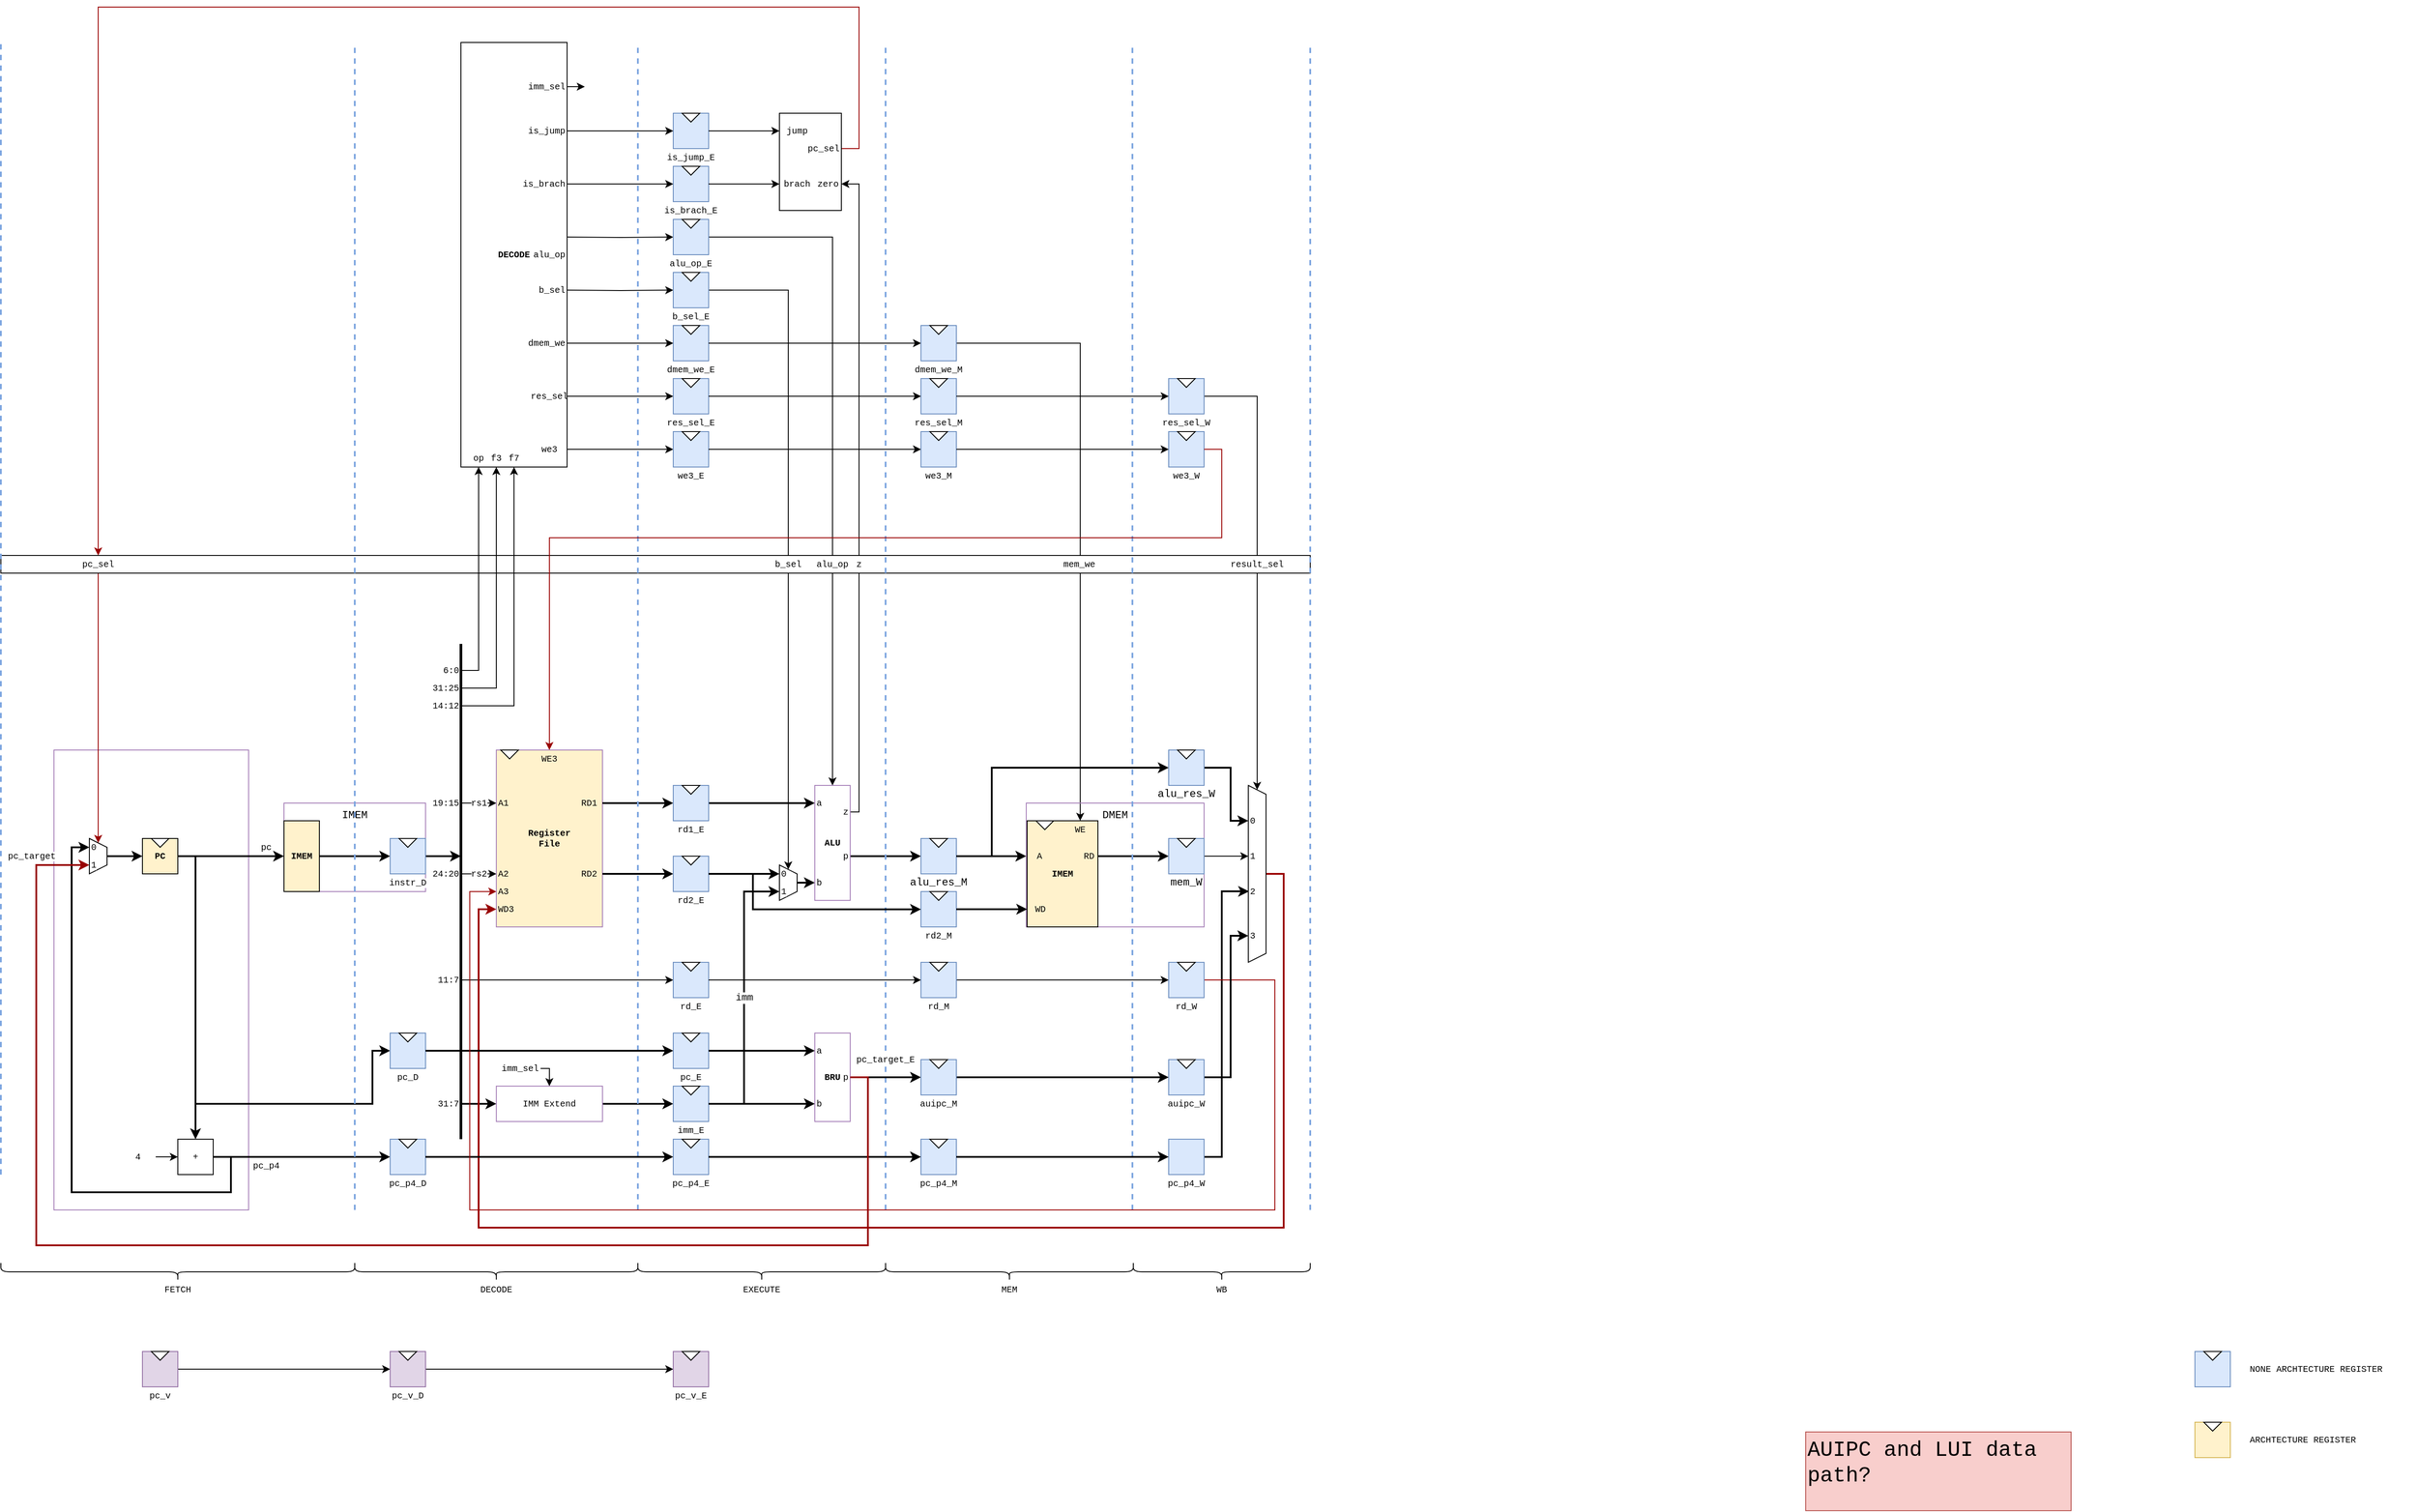 <mxfile version="21.2.8" type="device">
  <diagram name="Structure" id="3LEeWQguBGz1inWRAO87">
    <mxGraphModel dx="1300" dy="1667" grid="1" gridSize="10" guides="1" tooltips="1" connect="1" arrows="1" fold="1" page="1" pageScale="1" pageWidth="1169" pageHeight="827" math="0" shadow="0">
      <root>
        <mxCell id="0" />
        <mxCell id="1" parent="0" />
        <mxCell id="uOhwQ_3bFJszyhU1PJdD-1" value="" style="rounded=0;whiteSpace=wrap;html=1;fillColor=none;verticalAlign=top;strokeColor=#A680B8;strokeWidth=1;fontFamily=Courier New;fontStyle=1" parent="1" vertex="1">
          <mxGeometry x="100" y="320" width="220" height="520" as="geometry" />
        </mxCell>
        <mxCell id="NXQPdlzBaVOP-Oa7sGbx-66" style="edgeStyle=orthogonalEdgeStyle;rounded=0;orthogonalLoop=1;jettySize=auto;html=1;exitX=1;exitY=0.5;exitDx=0;exitDy=0;entryX=0;entryY=0.5;entryDx=0;entryDy=0;fontFamily=Courier New;" parent="1" source="NXQPdlzBaVOP-Oa7sGbx-63" target="DwArHJQS7v58Wav9PRxB-4" edge="1">
          <mxGeometry relative="1" as="geometry" />
        </mxCell>
        <mxCell id="NXQPdlzBaVOP-Oa7sGbx-57" style="edgeStyle=orthogonalEdgeStyle;rounded=0;orthogonalLoop=1;jettySize=auto;html=1;exitX=1;exitY=0.5;exitDx=0;exitDy=0;entryX=0.5;entryY=0;entryDx=0;entryDy=0;fontFamily=Courier New;" parent="1" source="NXQPdlzBaVOP-Oa7sGbx-54" target="Xh0cIQ-4y86dnE4VFCaW-52" edge="1">
          <mxGeometry relative="1" as="geometry" />
        </mxCell>
        <mxCell id="NXQPdlzBaVOP-Oa7sGbx-16" style="edgeStyle=orthogonalEdgeStyle;rounded=0;orthogonalLoop=1;jettySize=auto;html=1;exitX=1;exitY=0.5;exitDx=0;exitDy=0;entryX=0.5;entryY=0;entryDx=0;entryDy=0;strokeColor=#990000;fontFamily=Courier New;" parent="1" source="NXQPdlzBaVOP-Oa7sGbx-31" target="uOhwQ_3bFJszyhU1PJdD-2" edge="1">
          <mxGeometry relative="1" as="geometry">
            <Array as="points">
              <mxPoint x="1010" y="-360" />
              <mxPoint x="1010" y="-520" />
              <mxPoint x="150" y="-520" />
            </Array>
          </mxGeometry>
        </mxCell>
        <mxCell id="NXQPdlzBaVOP-Oa7sGbx-15" value="" style="rounded=0;whiteSpace=wrap;html=1;fontFamily=Courier New;" parent="1" vertex="1">
          <mxGeometry x="920" y="-400" width="70" height="110" as="geometry" />
        </mxCell>
        <mxCell id="NXQPdlzBaVOP-Oa7sGbx-1" value="DECODE" style="rounded=0;whiteSpace=wrap;html=1;fontSize=10;fontFamily=Courier New;fontStyle=1" parent="1" vertex="1">
          <mxGeometry x="560" y="-480" width="120" height="480" as="geometry" />
        </mxCell>
        <mxCell id="uOhwQ_3bFJszyhU1PJdD-127" value="DMEM" style="rounded=0;whiteSpace=wrap;html=1;fillColor=none;verticalAlign=top;strokeColor=#A680B8;strokeWidth=1;fontFamily=Courier New;" parent="1" vertex="1">
          <mxGeometry x="1199" y="380" width="201" height="140" as="geometry" />
        </mxCell>
        <mxCell id="uOhwQ_3bFJszyhU1PJdD-22" value="IMEM" style="rounded=0;whiteSpace=wrap;html=1;fillColor=none;verticalAlign=top;strokeColor=#A680B8;strokeWidth=1;fontFamily=Courier New;" parent="1" vertex="1">
          <mxGeometry x="360" y="380" width="160" height="100" as="geometry" />
        </mxCell>
        <mxCell id="Xh0cIQ-4y86dnE4VFCaW-32" style="edgeStyle=orthogonalEdgeStyle;rounded=0;orthogonalLoop=1;jettySize=auto;html=1;exitX=1;exitY=0.5;exitDx=0;exitDy=0;fontSize=10;strokeWidth=2;fontFamily=Courier New;entryX=0;entryY=0.5;entryDx=0;entryDy=0;" parent="1" source="Xh0cIQ-4y86dnE4VFCaW-2" target="uOhwQ_3bFJszyhU1PJdD-78" edge="1">
          <mxGeometry relative="1" as="geometry">
            <Array as="points">
              <mxPoint x="260" y="440" />
              <mxPoint x="260" y="720" />
              <mxPoint x="460" y="720" />
              <mxPoint x="460" y="660" />
            </Array>
          </mxGeometry>
        </mxCell>
        <mxCell id="Xh0cIQ-4y86dnE4VFCaW-4" value="" style="edgeStyle=orthogonalEdgeStyle;rounded=0;orthogonalLoop=1;jettySize=auto;html=1;exitX=0.5;exitY=0;exitDx=0;exitDy=0;strokeWidth=2;fontSize=10;fontFamily=Courier New;" parent="1" source="Xh0cIQ-4y86dnE4VFCaW-1" target="Xh0cIQ-4y86dnE4VFCaW-2" edge="1">
          <mxGeometry relative="1" as="geometry" />
        </mxCell>
        <mxCell id="Xh0cIQ-4y86dnE4VFCaW-1" value="" style="shape=trapezoid;perimeter=trapezoidPerimeter;whiteSpace=wrap;html=1;fixedSize=1;direction=south;fontSize=10;size=10;fontFamily=Courier New;" parent="1" vertex="1">
          <mxGeometry x="140" y="420" width="20" height="40" as="geometry" />
        </mxCell>
        <mxCell id="Xh0cIQ-4y86dnE4VFCaW-5" value="" style="edgeStyle=orthogonalEdgeStyle;rounded=0;orthogonalLoop=1;jettySize=auto;html=1;exitX=1;exitY=0.5;exitDx=0;exitDy=0;entryX=0;entryY=0.5;entryDx=0;entryDy=0;strokeWidth=2;fontSize=10;fontFamily=Courier New;" parent="1" source="Xh0cIQ-4y86dnE4VFCaW-2" target="Xh0cIQ-4y86dnE4VFCaW-19" edge="1">
          <mxGeometry relative="1" as="geometry">
            <mxPoint x="380" y="439.905" as="targetPoint" />
          </mxGeometry>
        </mxCell>
        <mxCell id="Xh0cIQ-4y86dnE4VFCaW-8" style="edgeStyle=orthogonalEdgeStyle;rounded=0;orthogonalLoop=1;jettySize=auto;html=1;exitX=1;exitY=0.5;exitDx=0;exitDy=0;entryX=0.5;entryY=0;entryDx=0;entryDy=0;strokeWidth=2;fontSize=10;fontFamily=Courier New;" parent="1" source="Xh0cIQ-4y86dnE4VFCaW-2" target="Xh0cIQ-4y86dnE4VFCaW-9" edge="1">
          <mxGeometry relative="1" as="geometry">
            <mxPoint x="327.322" y="527.322" as="targetPoint" />
            <Array as="points">
              <mxPoint x="260" y="440" />
            </Array>
          </mxGeometry>
        </mxCell>
        <mxCell id="Xh0cIQ-4y86dnE4VFCaW-2" value="PC" style="rounded=0;whiteSpace=wrap;html=1;fillColor=#fff2cc;strokeColor=#000000;fontStyle=1;fontSize=10;fontFamily=Courier New;" parent="1" vertex="1">
          <mxGeometry x="200" y="420" width="40" height="40" as="geometry" />
        </mxCell>
        <mxCell id="Xh0cIQ-4y86dnE4VFCaW-3" value="" style="triangle;whiteSpace=wrap;html=1;direction=south;fontSize=10;fontFamily=Courier New;" parent="1" vertex="1">
          <mxGeometry x="210" y="420" width="20" height="10" as="geometry" />
        </mxCell>
        <mxCell id="Xh0cIQ-4y86dnE4VFCaW-12" style="edgeStyle=orthogonalEdgeStyle;rounded=0;orthogonalLoop=1;jettySize=auto;html=1;exitX=1;exitY=0.5;exitDx=0;exitDy=0;entryX=0.25;entryY=1;entryDx=0;entryDy=0;strokeWidth=2;fontSize=10;fontFamily=Courier New;" parent="1" source="Xh0cIQ-4y86dnE4VFCaW-9" target="Xh0cIQ-4y86dnE4VFCaW-1" edge="1">
          <mxGeometry relative="1" as="geometry">
            <Array as="points">
              <mxPoint x="300" y="780" />
              <mxPoint x="300" y="820" />
              <mxPoint x="120" y="820" />
              <mxPoint x="120" y="430" />
            </Array>
          </mxGeometry>
        </mxCell>
        <mxCell id="DwArHJQS7v58Wav9PRxB-3" style="edgeStyle=orthogonalEdgeStyle;rounded=0;orthogonalLoop=1;jettySize=auto;html=1;exitX=1;exitY=0.5;exitDx=0;exitDy=0;entryX=0.599;entryY=0.961;entryDx=0;entryDy=0;strokeWidth=2;fontFamily=Courier New;entryPerimeter=0;" parent="1" source="uOhwQ_3bFJszyhU1PJdD-184" target="DwArHJQS7v58Wav9PRxB-4" edge="1">
          <mxGeometry relative="1" as="geometry">
            <mxPoint x="1450" y="520" as="targetPoint" />
            <Array as="points">
              <mxPoint x="1420" y="780" />
              <mxPoint x="1420" y="480" />
            </Array>
          </mxGeometry>
        </mxCell>
        <mxCell id="uOhwQ_3bFJszyhU1PJdD-116" style="edgeStyle=orthogonalEdgeStyle;rounded=0;orthogonalLoop=1;jettySize=auto;html=1;exitX=1;exitY=0.5;exitDx=0;exitDy=0;entryX=0;entryY=0.5;entryDx=0;entryDy=0;strokeWidth=2;fontFamily=Courier New;" parent="1" source="Xh0cIQ-4y86dnE4VFCaW-9" target="uOhwQ_3bFJszyhU1PJdD-114" edge="1">
          <mxGeometry relative="1" as="geometry" />
        </mxCell>
        <mxCell id="Xh0cIQ-4y86dnE4VFCaW-9" value="+" style="rounded=0;whiteSpace=wrap;html=1;fontSize=10;fontFamily=Courier New;" parent="1" vertex="1">
          <mxGeometry x="240" y="760" width="40" height="40" as="geometry" />
        </mxCell>
        <mxCell id="Xh0cIQ-4y86dnE4VFCaW-11" style="edgeStyle=orthogonalEdgeStyle;rounded=0;orthogonalLoop=1;jettySize=auto;html=1;exitX=1;exitY=0.5;exitDx=0;exitDy=0;entryX=0;entryY=0.5;entryDx=0;entryDy=0;fontSize=10;fontFamily=Courier New;" parent="1" source="Xh0cIQ-4y86dnE4VFCaW-10" target="Xh0cIQ-4y86dnE4VFCaW-9" edge="1">
          <mxGeometry relative="1" as="geometry" />
        </mxCell>
        <mxCell id="Xh0cIQ-4y86dnE4VFCaW-10" value="4" style="text;html=1;strokeColor=none;fillColor=none;align=center;verticalAlign=middle;whiteSpace=wrap;rounded=0;fontSize=10;fontFamily=Courier New;" parent="1" vertex="1">
          <mxGeometry x="175" y="760" width="40" height="40" as="geometry" />
        </mxCell>
        <mxCell id="Xh0cIQ-4y86dnE4VFCaW-55" style="edgeStyle=orthogonalEdgeStyle;rounded=0;orthogonalLoop=1;jettySize=auto;html=1;exitDx=0;exitDy=0;entryX=0;entryY=0.5;entryDx=0;entryDy=0;strokeWidth=2;exitX=1;exitY=0.5;fontFamily=Courier New;" parent="1" source="uOhwQ_3bFJszyhU1PJdD-177" target="uOhwQ_3bFJszyhU1PJdD-54" edge="1">
          <mxGeometry relative="1" as="geometry">
            <Array as="points">
              <mxPoint x="1430" y="340" />
              <mxPoint x="1430" y="400" />
            </Array>
            <mxPoint x="1330" y="420" as="targetPoint" />
            <mxPoint x="1150" y="440" as="sourcePoint" />
          </mxGeometry>
        </mxCell>
        <mxCell id="pMKp896EoyDVb8t9SzU1-1" value="" style="edgeStyle=orthogonalEdgeStyle;rounded=0;orthogonalLoop=1;jettySize=auto;html=1;exitX=1;exitY=0.5;exitDx=0;exitDy=0;entryX=1;entryY=0.5;entryDx=0;entryDy=0;fontFamily=Courier New;" parent="1" source="uOhwQ_3bFJszyhU1PJdD-191" target="uOhwQ_3bFJszyhU1PJdD-45" edge="1">
          <mxGeometry relative="1" as="geometry">
            <mxPoint x="1000" y="540" as="sourcePoint" />
            <mxPoint x="1010" y="290" as="targetPoint" />
            <Array as="points">
              <mxPoint x="1010" y="390" />
              <mxPoint x="1010" y="-320" />
            </Array>
          </mxGeometry>
        </mxCell>
        <mxCell id="uOhwQ_3bFJszyhU1PJdD-39" style="edgeStyle=orthogonalEdgeStyle;rounded=0;orthogonalLoop=1;jettySize=auto;html=1;exitX=1;exitY=0.5;exitDx=0;exitDy=0;entryX=0;entryY=0.5;entryDx=0;entryDy=0;strokeWidth=2;fontFamily=Courier New;" parent="1" source="uOhwQ_3bFJszyhU1PJdD-122" target="uOhwQ_3bFJszyhU1PJdD-37" edge="1">
          <mxGeometry relative="1" as="geometry" />
        </mxCell>
        <mxCell id="Xh0cIQ-4y86dnE4VFCaW-13" value="ALU" style="rounded=0;whiteSpace=wrap;html=1;fontStyle=1;fontSize=10;fontFamily=Courier New;strokeColor=#A680B8;" parent="1" vertex="1">
          <mxGeometry x="960" y="360" width="40" height="130" as="geometry" />
        </mxCell>
        <mxCell id="Xh0cIQ-4y86dnE4VFCaW-15" value="" style="endArrow=classic;html=1;rounded=0;entryX=0;entryY=0.5;entryDx=0;entryDy=0;endFill=1;endSize=6;startSize=6;jumpSize=6;fontSize=10;fontFamily=Courier New;exitX=0.5;exitY=1;exitDx=0;exitDy=0;strokeColor=#990000;" parent="1" source="uOhwQ_3bFJszyhU1PJdD-2" target="Xh0cIQ-4y86dnE4VFCaW-1" edge="1">
          <mxGeometry width="50" height="50" relative="1" as="geometry">
            <mxPoint x="150" y="320" as="sourcePoint" />
            <mxPoint x="300" y="390" as="targetPoint" />
          </mxGeometry>
        </mxCell>
        <mxCell id="Xh0cIQ-4y86dnE4VFCaW-16" value="Register&lt;br style=&quot;font-size: 10px;&quot;&gt;File" style="rounded=0;whiteSpace=wrap;html=1;fillColor=#fff2cc;strokeColor=#A680B8;fontStyle=1;fontSize=10;fontFamily=Courier New;" parent="1" vertex="1">
          <mxGeometry x="600" y="320" width="120" height="200" as="geometry" />
        </mxCell>
        <mxCell id="Xh0cIQ-4y86dnE4VFCaW-18" value="" style="endArrow=none;html=1;rounded=0;strokeWidth=3;labelPosition=center;verticalLabelPosition=bottom;align=center;verticalAlign=top;fontSize=10;fontFamily=Courier New;" parent="1" edge="1">
          <mxGeometry x="-0.917" width="50" height="50" relative="1" as="geometry">
            <mxPoint x="560" y="760" as="sourcePoint" />
            <mxPoint x="560" y="200" as="targetPoint" />
            <mxPoint as="offset" />
          </mxGeometry>
        </mxCell>
        <mxCell id="Xh0cIQ-4y86dnE4VFCaW-20" value="" style="edgeStyle=orthogonalEdgeStyle;rounded=0;orthogonalLoop=1;jettySize=auto;html=1;exitX=1;exitY=0.5;exitDx=0;exitDy=0;strokeWidth=2;fontSize=10;entryX=0;entryY=0.5;entryDx=0;entryDy=0;fontFamily=Courier New;" parent="1" source="Xh0cIQ-4y86dnE4VFCaW-19" target="uOhwQ_3bFJszyhU1PJdD-10" edge="1">
          <mxGeometry relative="1" as="geometry">
            <mxPoint x="520" y="440" as="targetPoint" />
          </mxGeometry>
        </mxCell>
        <mxCell id="Xh0cIQ-4y86dnE4VFCaW-19" value="IMEM" style="rounded=0;whiteSpace=wrap;html=1;fontStyle=1;fontSize=10;fillColor=#fff2cc;strokeColor=#000000;fontFamily=Courier New;" parent="1" vertex="1">
          <mxGeometry x="360" y="400" width="40" height="80" as="geometry" />
        </mxCell>
        <mxCell id="uOhwQ_3bFJszyhU1PJdD-76" style="edgeStyle=orthogonalEdgeStyle;rounded=0;orthogonalLoop=1;jettySize=auto;html=1;exitX=1;exitY=0.5;exitDx=0;exitDy=0;entryX=0;entryY=0.5;entryDx=0;entryDy=0;strokeWidth=2;fontFamily=Courier New;" parent="1" source="Xh0cIQ-4y86dnE4VFCaW-21" target="uOhwQ_3bFJszyhU1PJdD-74" edge="1">
          <mxGeometry relative="1" as="geometry" />
        </mxCell>
        <mxCell id="Xh0cIQ-4y86dnE4VFCaW-21" value="IMM Extend" style="shape=manualInput;whiteSpace=wrap;html=1;size=0;fontSize=10;strokeColor=#A680B8;fontFamily=Courier New;" parent="1" vertex="1">
          <mxGeometry x="600" y="700" width="120" height="40" as="geometry" />
        </mxCell>
        <mxCell id="Xh0cIQ-4y86dnE4VFCaW-22" value="" style="endArrow=classic;html=1;rounded=0;entryX=0;entryY=0.5;entryDx=0;entryDy=0;fontSize=10;fontFamily=Courier New;strokeWidth=2;" parent="1" target="Xh0cIQ-4y86dnE4VFCaW-21" edge="1">
          <mxGeometry width="50" height="50" relative="1" as="geometry">
            <mxPoint x="560" y="720" as="sourcePoint" />
            <mxPoint x="600" y="750" as="targetPoint" />
          </mxGeometry>
        </mxCell>
        <mxCell id="Xh0cIQ-4y86dnE4VFCaW-23" value="rs1" style="endArrow=classic;html=1;rounded=0;entryX=0;entryY=0.5;entryDx=0;entryDy=0;fontSize=10;fontFamily=Courier New;" parent="1" target="Xh0cIQ-4y86dnE4VFCaW-71" edge="1">
          <mxGeometry width="50" height="50" relative="1" as="geometry">
            <mxPoint x="560" y="380" as="sourcePoint" />
            <mxPoint x="640" y="380" as="targetPoint" />
          </mxGeometry>
        </mxCell>
        <mxCell id="Xh0cIQ-4y86dnE4VFCaW-24" value="rs2" style="endArrow=classic;html=1;rounded=0;entryX=0;entryY=0.5;entryDx=0;entryDy=0;fontSize=10;fontFamily=Courier New;exitX=1;exitY=0.5;exitDx=0;exitDy=0;" parent="1" source="uOhwQ_3bFJszyhU1PJdD-212" target="Xh0cIQ-4y86dnE4VFCaW-70" edge="1">
          <mxGeometry width="50" height="50" relative="1" as="geometry">
            <mxPoint x="560" y="450" as="sourcePoint" />
            <mxPoint x="640" y="450" as="targetPoint" />
          </mxGeometry>
        </mxCell>
        <mxCell id="Xh0cIQ-4y86dnE4VFCaW-25" value="" style="endArrow=classic;html=1;rounded=0;entryX=0;entryY=0.5;entryDx=0;entryDy=0;fontSize=10;fontFamily=Courier New;" parent="1" target="uOhwQ_3bFJszyhU1PJdD-196" edge="1">
          <mxGeometry width="50" height="50" relative="1" as="geometry">
            <mxPoint x="560" y="580" as="sourcePoint" />
            <mxPoint x="600" y="580" as="targetPoint" />
            <Array as="points" />
          </mxGeometry>
        </mxCell>
        <mxCell id="Xh0cIQ-4y86dnE4VFCaW-26" value="" style="triangle;whiteSpace=wrap;html=1;direction=south;fontSize=10;fontFamily=Courier New;" parent="1" vertex="1">
          <mxGeometry x="605" y="320" width="20" height="10" as="geometry" />
        </mxCell>
        <mxCell id="Xh0cIQ-4y86dnE4VFCaW-29" value="" style="shape=trapezoid;perimeter=trapezoidPerimeter;whiteSpace=wrap;html=1;fixedSize=1;direction=south;size=10;fontSize=10;fontFamily=Courier New;" parent="1" vertex="1">
          <mxGeometry x="920" y="450" width="20" height="40" as="geometry" />
        </mxCell>
        <mxCell id="Xh0cIQ-4y86dnE4VFCaW-31" value="" style="endArrow=classic;html=1;rounded=0;strokeWidth=2;fontSize=10;exitX=1;exitY=0.5;exitDx=0;exitDy=0;entryX=0;entryY=0.5;entryDx=0;entryDy=0;fontFamily=Courier New;" parent="1" source="uOhwQ_3bFJszyhU1PJdD-27" target="uOhwQ_3bFJszyhU1PJdD-119" edge="1">
          <mxGeometry width="50" height="50" relative="1" as="geometry">
            <mxPoint x="760" y="409.8" as="sourcePoint" />
            <mxPoint x="880" y="380" as="targetPoint" />
          </mxGeometry>
        </mxCell>
        <mxCell id="Xh0cIQ-4y86dnE4VFCaW-35" value="" style="endArrow=classic;html=1;rounded=0;endFill=1;endSize=6;startSize=6;jumpSize=6;fontSize=10;fontFamily=Courier New;exitX=1;exitY=0.5;exitDx=0;exitDy=0;entryX=0.5;entryY=0;entryDx=0;entryDy=0;" parent="1" source="NXQPdlzBaVOP-Oa7sGbx-11" target="Xh0cIQ-4y86dnE4VFCaW-13" edge="1">
          <mxGeometry width="50" height="50" relative="1" as="geometry">
            <mxPoint x="980" y="120" as="sourcePoint" />
            <mxPoint x="980" y="360" as="targetPoint" />
            <Array as="points">
              <mxPoint x="980" y="-260" />
            </Array>
          </mxGeometry>
        </mxCell>
        <mxCell id="Xh0cIQ-4y86dnE4VFCaW-54" style="edgeStyle=orthogonalEdgeStyle;rounded=0;orthogonalLoop=1;jettySize=auto;html=1;exitX=1;exitY=0.5;exitDx=0;exitDy=0;entryX=0;entryY=0.5;entryDx=0;entryDy=0;strokeWidth=2;fontFamily=Courier New;" parent="1" source="Xh0cIQ-4y86dnE4VFCaW-57" target="uOhwQ_3bFJszyhU1PJdD-58" edge="1">
          <mxGeometry relative="1" as="geometry">
            <Array as="points" />
            <mxPoint x="1320" y="440" as="targetPoint" />
          </mxGeometry>
        </mxCell>
        <mxCell id="Xh0cIQ-4y86dnE4VFCaW-36" value="IMEM" style="rounded=0;whiteSpace=wrap;html=1;fillColor=#fff2cc;strokeColor=#000000;fontStyle=1;fontSize=10;fontFamily=Courier New;" parent="1" vertex="1">
          <mxGeometry x="1200" y="400" width="80" height="120" as="geometry" />
        </mxCell>
        <mxCell id="Xh0cIQ-4y86dnE4VFCaW-37" value="" style="triangle;whiteSpace=wrap;html=1;direction=south;fontSize=10;fontFamily=Courier New;" parent="1" vertex="1">
          <mxGeometry x="1210" y="400" width="20" height="10" as="geometry" />
        </mxCell>
        <mxCell id="Xh0cIQ-4y86dnE4VFCaW-39" value="" style="endArrow=classic;html=1;rounded=0;strokeWidth=2;fontSize=10;entryX=0;entryY=0.5;entryDx=0;entryDy=0;exitX=1;exitY=0.5;exitDx=0;exitDy=0;fontFamily=Courier New;" parent="1" source="uOhwQ_3bFJszyhU1PJdD-37" target="Xh0cIQ-4y86dnE4VFCaW-60" edge="1">
          <mxGeometry x="0.006" width="50" height="50" relative="1" as="geometry">
            <mxPoint x="1140" y="440" as="sourcePoint" />
            <mxPoint x="1200" y="440" as="targetPoint" />
            <mxPoint as="offset" />
          </mxGeometry>
        </mxCell>
        <mxCell id="Xh0cIQ-4y86dnE4VFCaW-42" value="" style="endArrow=classic;html=1;rounded=0;entryX=0;entryY=0.5;entryDx=0;entryDy=0;endFill=1;endSize=6;startSize=6;jumpSize=6;fontSize=10;fontFamily=Courier New;exitX=1;exitY=0.5;exitDx=0;exitDy=0;" parent="1" source="NXQPdlzBaVOP-Oa7sGbx-5" target="Xh0cIQ-4y86dnE4VFCaW-29" edge="1">
          <mxGeometry width="50" height="50" relative="1" as="geometry">
            <mxPoint x="930" y="120" as="sourcePoint" />
            <mxPoint x="990.14" y="405" as="targetPoint" />
            <Array as="points">
              <mxPoint x="930" y="-200" />
            </Array>
          </mxGeometry>
        </mxCell>
        <mxCell id="Xh0cIQ-4y86dnE4VFCaW-43" value="" style="rounded=0;whiteSpace=wrap;html=1;fontSize=10;fontFamily=Courier New;" parent="1" vertex="1">
          <mxGeometry x="40" y="100" width="1480" height="20" as="geometry" />
        </mxCell>
        <mxCell id="Xh0cIQ-4y86dnE4VFCaW-48" value="" style="edgeStyle=segmentEdgeStyle;endArrow=classic;html=1;curved=0;rounded=0;endSize=6;startSize=6;endFill=1;jumpSize=6;fontSize=10;entryX=0.5;entryY=1;entryDx=0;entryDy=0;fontFamily=Courier New;exitX=1;exitY=0.5;exitDx=0;exitDy=0;" parent="1" source="uOhwQ_3bFJszyhU1PJdD-110" target="uOhwQ_3bFJszyhU1PJdD-46" edge="1">
          <mxGeometry width="50" height="50" relative="1" as="geometry">
            <mxPoint x="560" y="370" as="sourcePoint" />
            <mxPoint x="580" y="280" as="targetPoint" />
            <Array as="points">
              <mxPoint x="580" y="230" />
            </Array>
          </mxGeometry>
        </mxCell>
        <mxCell id="Xh0cIQ-4y86dnE4VFCaW-49" value="" style="edgeStyle=segmentEdgeStyle;endArrow=classic;html=1;curved=0;rounded=0;endSize=6;startSize=6;endFill=1;jumpSize=6;fontSize=10;entryX=0.5;entryY=1;entryDx=0;entryDy=0;fontFamily=Courier New;exitX=1;exitY=0.5;exitDx=0;exitDy=0;" parent="1" source="uOhwQ_3bFJszyhU1PJdD-112" target="uOhwQ_3bFJszyhU1PJdD-47" edge="1">
          <mxGeometry x="0.002" width="50" height="50" relative="1" as="geometry">
            <mxPoint x="560" y="380" as="sourcePoint" />
            <mxPoint x="600" y="280" as="targetPoint" />
            <Array as="points">
              <mxPoint x="600" y="250" />
            </Array>
            <mxPoint as="offset" />
          </mxGeometry>
        </mxCell>
        <mxCell id="Xh0cIQ-4y86dnE4VFCaW-50" value="" style="edgeStyle=segmentEdgeStyle;endArrow=classic;html=1;curved=0;rounded=0;endSize=6;startSize=6;endFill=1;jumpSize=6;fontSize=10;entryX=0.5;entryY=1;entryDx=0;entryDy=0;fontFamily=Courier New;exitX=1;exitY=0.5;exitDx=0;exitDy=0;" parent="1" source="uOhwQ_3bFJszyhU1PJdD-111" target="uOhwQ_3bFJszyhU1PJdD-48" edge="1">
          <mxGeometry width="50" height="50" relative="1" as="geometry">
            <mxPoint x="560" y="390" as="sourcePoint" />
            <mxPoint x="620" y="280" as="targetPoint" />
            <Array as="points">
              <mxPoint x="620" y="270" />
            </Array>
          </mxGeometry>
        </mxCell>
        <mxCell id="Xh0cIQ-4y86dnE4VFCaW-52" value="WE" style="text;html=1;strokeColor=none;fillColor=none;align=center;verticalAlign=middle;whiteSpace=wrap;rounded=0;fontSize=10;fontFamily=Courier New;" parent="1" vertex="1">
          <mxGeometry x="1250" y="400" width="20" height="20" as="geometry" />
        </mxCell>
        <mxCell id="Xh0cIQ-4y86dnE4VFCaW-73" style="edgeStyle=orthogonalEdgeStyle;rounded=0;orthogonalLoop=1;jettySize=auto;html=1;entryX=0;entryY=0.5;entryDx=0;entryDy=0;strokeWidth=2;fontFamily=Courier New;exitX=0.5;exitY=0;exitDx=0;exitDy=0;strokeColor=#990000;" parent="1" source="DwArHJQS7v58Wav9PRxB-4" target="Xh0cIQ-4y86dnE4VFCaW-68" edge="1">
          <mxGeometry relative="1" as="geometry">
            <Array as="points">
              <mxPoint x="1490" y="460" />
              <mxPoint x="1490" y="860" />
              <mxPoint x="580" y="860" />
              <mxPoint x="580" y="500" />
            </Array>
            <mxPoint x="1810" y="630" as="sourcePoint" />
            <mxPoint x="990" y="670" as="targetPoint" />
          </mxGeometry>
        </mxCell>
        <mxCell id="Xh0cIQ-4y86dnE4VFCaW-57" value="RD" style="text;html=1;strokeColor=none;fillColor=none;align=center;verticalAlign=middle;whiteSpace=wrap;rounded=0;fontSize=10;fontFamily=Courier New;" parent="1" vertex="1">
          <mxGeometry x="1260" y="430" width="20" height="20" as="geometry" />
        </mxCell>
        <mxCell id="DwArHJQS7v58Wav9PRxB-6" style="edgeStyle=orthogonalEdgeStyle;rounded=0;orthogonalLoop=1;jettySize=auto;html=1;exitX=1;exitY=0.5;exitDx=0;exitDy=0;entryX=0;entryY=0.5;entryDx=0;entryDy=0;strokeWidth=2;fontFamily=Courier New;" parent="1" source="Xh0cIQ-4y86dnE4VFCaW-58" target="uOhwQ_3bFJszyhU1PJdD-27" edge="1">
          <mxGeometry relative="1" as="geometry">
            <Array as="points">
              <mxPoint x="730" y="380" />
              <mxPoint x="730" y="380" />
            </Array>
            <mxPoint x="900" y="510" as="targetPoint" />
          </mxGeometry>
        </mxCell>
        <mxCell id="Xh0cIQ-4y86dnE4VFCaW-58" value="RD1" style="text;html=1;strokeColor=none;fillColor=none;align=center;verticalAlign=middle;whiteSpace=wrap;rounded=0;fontSize=10;fontFamily=Courier New;" parent="1" vertex="1">
          <mxGeometry x="690" y="370" width="30" height="20" as="geometry" />
        </mxCell>
        <mxCell id="nlMXq3PYJxnYt71wBByD-2" style="edgeStyle=orthogonalEdgeStyle;rounded=0;orthogonalLoop=1;jettySize=auto;html=1;exitX=1;exitY=0.5;exitDx=0;exitDy=0;entryX=0;entryY=0.5;entryDx=0;entryDy=0;strokeWidth=2;fontFamily=Courier New;" parent="1" source="Xh0cIQ-4y86dnE4VFCaW-59" target="uOhwQ_3bFJszyhU1PJdD-29" edge="1">
          <mxGeometry relative="1" as="geometry">
            <Array as="points">
              <mxPoint x="730" y="460" />
              <mxPoint x="730" y="460" />
            </Array>
          </mxGeometry>
        </mxCell>
        <mxCell id="Xh0cIQ-4y86dnE4VFCaW-59" value="RD2" style="text;html=1;strokeColor=none;fillColor=none;align=center;verticalAlign=middle;whiteSpace=wrap;rounded=0;fontSize=10;fontFamily=Courier New;" parent="1" vertex="1">
          <mxGeometry x="690" y="450" width="30" height="20" as="geometry" />
        </mxCell>
        <mxCell id="Xh0cIQ-4y86dnE4VFCaW-60" value="A" style="text;html=1;strokeColor=none;fillColor=none;align=center;verticalAlign=middle;whiteSpace=wrap;rounded=0;fontSize=10;fontFamily=Courier New;" parent="1" vertex="1">
          <mxGeometry x="1199" y="430" width="30" height="20" as="geometry" />
        </mxCell>
        <mxCell id="Xh0cIQ-4y86dnE4VFCaW-68" value="WD3" style="text;html=1;strokeColor=none;fillColor=none;align=left;verticalAlign=middle;whiteSpace=wrap;rounded=0;fontSize=10;fontFamily=Courier New;" parent="1" vertex="1">
          <mxGeometry x="600" y="490" width="30" height="20" as="geometry" />
        </mxCell>
        <mxCell id="Xh0cIQ-4y86dnE4VFCaW-69" value="A3" style="text;html=1;strokeColor=none;fillColor=none;align=left;verticalAlign=middle;whiteSpace=wrap;rounded=0;fontSize=10;fontFamily=Courier New;" parent="1" vertex="1">
          <mxGeometry x="600" y="470" width="30" height="20" as="geometry" />
        </mxCell>
        <mxCell id="Xh0cIQ-4y86dnE4VFCaW-70" value="A2" style="text;html=1;strokeColor=none;fillColor=none;align=left;verticalAlign=middle;whiteSpace=wrap;rounded=0;fontSize=10;fontFamily=Courier New;" parent="1" vertex="1">
          <mxGeometry x="600" y="450" width="30" height="20" as="geometry" />
        </mxCell>
        <mxCell id="Xh0cIQ-4y86dnE4VFCaW-71" value="A1" style="text;html=1;strokeColor=none;fillColor=none;align=left;verticalAlign=middle;whiteSpace=wrap;rounded=0;fontSize=10;fontFamily=Courier New;" parent="1" vertex="1">
          <mxGeometry x="600" y="370" width="30" height="20" as="geometry" />
        </mxCell>
        <mxCell id="Xh0cIQ-4y86dnE4VFCaW-72" value="WE3" style="text;html=1;strokeColor=none;fillColor=none;align=center;verticalAlign=middle;whiteSpace=wrap;rounded=0;fontSize=10;fontFamily=Courier New;" parent="1" vertex="1">
          <mxGeometry x="645" y="320" width="30" height="20" as="geometry" />
        </mxCell>
        <mxCell id="DwArHJQS7v58Wav9PRxB-4" value="" style="shape=trapezoid;perimeter=trapezoidPerimeter;whiteSpace=wrap;html=1;fixedSize=1;direction=south;fontSize=10;size=10;fontFamily=Courier New;" parent="1" vertex="1">
          <mxGeometry x="1450" y="360" width="20" height="200" as="geometry" />
        </mxCell>
        <mxCell id="nlMXq3PYJxnYt71wBByD-1" value="WD" style="text;html=1;strokeColor=none;fillColor=none;align=center;verticalAlign=middle;whiteSpace=wrap;rounded=0;fontSize=10;fontFamily=Courier New;" parent="1" vertex="1">
          <mxGeometry x="1200" y="490" width="30" height="20" as="geometry" />
        </mxCell>
        <mxCell id="uOhwQ_3bFJszyhU1PJdD-2" value="&lt;span style=&quot;color: rgb(0, 0, 0); font-size: 10px; font-style: normal; font-variant-ligatures: normal; font-variant-caps: normal; font-weight: 400; letter-spacing: normal; orphans: 2; text-indent: 0px; text-transform: none; widows: 2; word-spacing: 0px; -webkit-text-stroke-width: 0px; background-color: rgb(255, 255, 255); text-decoration-thickness: initial; text-decoration-style: initial; text-decoration-color: initial; float: none; display: inline !important;&quot;&gt;pc_sel&lt;/span&gt;" style="text;whiteSpace=wrap;html=1;align=center;verticalAlign=middle;fontFamily=Courier New;" parent="1" vertex="1">
          <mxGeometry x="125" y="100" width="50" height="20" as="geometry" />
        </mxCell>
        <mxCell id="uOhwQ_3bFJszyhU1PJdD-3" value="&lt;span style=&quot;color: rgb(0, 0, 0); font-size: 10px; font-style: normal; font-variant-ligatures: normal; font-variant-caps: normal; font-weight: 400; letter-spacing: normal; orphans: 2; text-indent: 0px; text-transform: none; widows: 2; word-spacing: 0px; -webkit-text-stroke-width: 0px; background-color: rgb(255, 255, 255); text-decoration-thickness: initial; text-decoration-style: initial; text-decoration-color: initial; float: none; display: inline !important;&quot;&gt;pc_target&lt;/span&gt;" style="text;whiteSpace=wrap;html=1;align=center;verticalAlign=middle;fontFamily=Courier New;" parent="1" vertex="1">
          <mxGeometry x="50" y="430" width="50" height="20" as="geometry" />
        </mxCell>
        <mxCell id="uOhwQ_3bFJszyhU1PJdD-4" value="&lt;span style=&quot;color: rgb(0, 0, 0); font-size: 10px; font-style: normal; font-variant-ligatures: normal; font-variant-caps: normal; font-weight: 400; letter-spacing: normal; orphans: 2; text-indent: 0px; text-transform: none; widows: 2; word-spacing: 0px; -webkit-text-stroke-width: 0px; background-color: rgb(255, 255, 255); text-decoration-thickness: initial; text-decoration-style: initial; text-decoration-color: initial; float: none; display: inline !important;&quot;&gt;0&lt;/span&gt;" style="text;whiteSpace=wrap;html=1;align=center;verticalAlign=middle;fontFamily=Courier New;" parent="1" vertex="1">
          <mxGeometry x="140" y="420" width="10" height="20" as="geometry" />
        </mxCell>
        <mxCell id="uOhwQ_3bFJszyhU1PJdD-5" value="&lt;span style=&quot;color: rgb(0, 0, 0); font-size: 10px; font-style: normal; font-variant-ligatures: normal; font-variant-caps: normal; font-weight: 400; letter-spacing: normal; orphans: 2; text-indent: 0px; text-transform: none; widows: 2; word-spacing: 0px; -webkit-text-stroke-width: 0px; background-color: rgb(255, 255, 255); text-decoration-thickness: initial; text-decoration-style: initial; text-decoration-color: initial; float: none; display: inline !important;&quot;&gt;1&lt;/span&gt;" style="text;whiteSpace=wrap;html=1;align=center;verticalAlign=middle;fontFamily=Courier New;" parent="1" vertex="1">
          <mxGeometry x="140" y="440" width="10" height="20" as="geometry" />
        </mxCell>
        <mxCell id="uOhwQ_3bFJszyhU1PJdD-6" value="&lt;span style=&quot;color: rgb(0, 0, 0); font-size: 10px; font-style: normal; font-variant-ligatures: normal; font-variant-caps: normal; font-weight: 400; letter-spacing: normal; orphans: 2; text-indent: 0px; text-transform: none; widows: 2; word-spacing: 0px; -webkit-text-stroke-width: 0px; background-color: rgb(255, 255, 255); text-decoration-thickness: initial; text-decoration-style: initial; text-decoration-color: initial; float: none; display: inline !important;&quot;&gt;pc&lt;/span&gt;" style="text;whiteSpace=wrap;html=1;align=center;verticalAlign=middle;fontFamily=Courier New;" parent="1" vertex="1">
          <mxGeometry x="320" y="420" width="40" height="20" as="geometry" />
        </mxCell>
        <mxCell id="uOhwQ_3bFJszyhU1PJdD-8" value="&lt;span style=&quot;color: rgb(0, 0, 0); font-size: 10px; font-style: normal; font-variant-ligatures: normal; font-variant-caps: normal; font-weight: 400; letter-spacing: normal; orphans: 2; text-indent: 0px; text-transform: none; widows: 2; word-spacing: 0px; -webkit-text-stroke-width: 0px; background-color: rgb(255, 255, 255); text-decoration-thickness: initial; text-decoration-style: initial; text-decoration-color: initial; float: none; display: inline !important;&quot;&gt;pc_p4&lt;/span&gt;" style="text;whiteSpace=wrap;html=1;align=center;verticalAlign=middle;fontFamily=Courier New;" parent="1" vertex="1">
          <mxGeometry x="320" y="780" width="40" height="20" as="geometry" />
        </mxCell>
        <mxCell id="uOhwQ_3bFJszyhU1PJdD-26" style="edgeStyle=orthogonalEdgeStyle;rounded=0;orthogonalLoop=1;jettySize=auto;html=1;exitX=1;exitY=0.5;exitDx=0;exitDy=0;strokeWidth=2;fontFamily=Courier New;" parent="1" source="uOhwQ_3bFJszyhU1PJdD-10" edge="1">
          <mxGeometry relative="1" as="geometry">
            <mxPoint x="560" y="440" as="targetPoint" />
            <Array as="points">
              <mxPoint x="530" y="440" />
              <mxPoint x="530" y="440" />
            </Array>
          </mxGeometry>
        </mxCell>
        <mxCell id="uOhwQ_3bFJszyhU1PJdD-16" value="&lt;span style=&quot;color: rgb(0, 0, 0); font-size: 10px; font-style: normal; font-variant-ligatures: normal; font-variant-caps: normal; font-weight: 400; letter-spacing: normal; orphans: 2; text-indent: 0px; text-transform: none; widows: 2; word-spacing: 0px; -webkit-text-stroke-width: 0px; background-color: rgb(255, 255, 255); text-decoration-thickness: initial; text-decoration-style: initial; text-decoration-color: initial; float: none; display: inline !important;&quot;&gt;instr_D&lt;/span&gt;" style="text;whiteSpace=wrap;html=1;align=center;verticalAlign=middle;fontFamily=Courier New;" parent="1" vertex="1">
          <mxGeometry x="480" y="460" width="40" height="20" as="geometry" />
        </mxCell>
        <mxCell id="uOhwQ_3bFJszyhU1PJdD-17" value="" style="shape=curlyBracket;whiteSpace=wrap;html=1;rounded=1;labelPosition=left;verticalLabelPosition=middle;align=right;verticalAlign=middle;direction=north;fontFamily=Courier New;" parent="1" vertex="1">
          <mxGeometry x="40" y="900" width="400" height="20" as="geometry" />
        </mxCell>
        <mxCell id="uOhwQ_3bFJszyhU1PJdD-20" value="&lt;span style=&quot;color: rgb(0, 0, 0); font-size: 10px; font-style: normal; font-variant-ligatures: normal; font-variant-caps: normal; font-weight: 400; letter-spacing: normal; orphans: 2; text-indent: 0px; text-transform: none; widows: 2; word-spacing: 0px; -webkit-text-stroke-width: 0px; background-color: rgb(255, 255, 255); text-decoration-thickness: initial; text-decoration-style: initial; text-decoration-color: initial; float: none; display: inline !important;&quot;&gt;FETCH&lt;/span&gt;" style="text;whiteSpace=wrap;html=1;align=center;verticalAlign=middle;fontFamily=Courier New;" parent="1" vertex="1">
          <mxGeometry x="210" y="920" width="60" height="20" as="geometry" />
        </mxCell>
        <mxCell id="uOhwQ_3bFJszyhU1PJdD-21" value="" style="endArrow=none;dashed=1;html=1;strokeWidth=2;rounded=0;strokeColor=#7EA6E0;fontFamily=Courier New;" parent="1" edge="1">
          <mxGeometry width="50" height="50" relative="1" as="geometry">
            <mxPoint x="440" y="840" as="sourcePoint" />
            <mxPoint x="440" y="-480" as="targetPoint" />
          </mxGeometry>
        </mxCell>
        <mxCell id="uOhwQ_3bFJszyhU1PJdD-25" value="" style="endArrow=none;dashed=1;html=1;strokeWidth=2;rounded=0;strokeColor=#7EA6E0;fontFamily=Courier New;" parent="1" edge="1">
          <mxGeometry width="50" height="50" relative="1" as="geometry">
            <mxPoint x="760" y="840" as="sourcePoint" />
            <mxPoint x="760" y="-480" as="targetPoint" />
          </mxGeometry>
        </mxCell>
        <mxCell id="uOhwQ_3bFJszyhU1PJdD-33" value="" style="rounded=0;orthogonalLoop=1;jettySize=auto;html=1;exitX=1;exitY=0.5;exitDx=0;exitDy=0;entryX=0.25;entryY=1;entryDx=0;entryDy=0;strokeWidth=2;fontFamily=Courier New;" parent="1" source="uOhwQ_3bFJszyhU1PJdD-29" target="Xh0cIQ-4y86dnE4VFCaW-29" edge="1">
          <mxGeometry relative="1" as="geometry" />
        </mxCell>
        <mxCell id="uOhwQ_3bFJszyhU1PJdD-31" value="" style="shape=curlyBracket;whiteSpace=wrap;html=1;rounded=1;labelPosition=left;verticalLabelPosition=middle;align=right;verticalAlign=middle;direction=north;fontFamily=Courier New;" parent="1" vertex="1">
          <mxGeometry x="440" y="900" width="320" height="20" as="geometry" />
        </mxCell>
        <mxCell id="uOhwQ_3bFJszyhU1PJdD-32" value="&lt;span style=&quot;color: rgb(0, 0, 0); font-size: 10px; font-style: normal; font-variant-ligatures: normal; font-variant-caps: normal; font-weight: 400; letter-spacing: normal; orphans: 2; text-indent: 0px; text-transform: none; widows: 2; word-spacing: 0px; -webkit-text-stroke-width: 0px; background-color: rgb(255, 255, 255); text-decoration-thickness: initial; text-decoration-style: initial; text-decoration-color: initial; float: none; display: inline !important;&quot;&gt;DECODE&lt;/span&gt;" style="text;whiteSpace=wrap;html=1;align=center;verticalAlign=middle;fontFamily=Courier New;" parent="1" vertex="1">
          <mxGeometry x="570" y="920" width="60" height="20" as="geometry" />
        </mxCell>
        <mxCell id="uOhwQ_3bFJszyhU1PJdD-40" value="" style="endArrow=none;dashed=1;html=1;strokeWidth=2;rounded=0;strokeColor=#7EA6E0;fontFamily=Courier New;" parent="1" edge="1">
          <mxGeometry width="50" height="50" relative="1" as="geometry">
            <mxPoint x="40" y="800" as="sourcePoint" />
            <mxPoint x="40" y="-480" as="targetPoint" />
          </mxGeometry>
        </mxCell>
        <mxCell id="uOhwQ_3bFJszyhU1PJdD-41" value="" style="endArrow=none;dashed=1;html=1;strokeWidth=2;rounded=0;strokeColor=#7EA6E0;fontFamily=Courier New;" parent="1" edge="1">
          <mxGeometry width="50" height="50" relative="1" as="geometry">
            <mxPoint x="1040" y="840" as="sourcePoint" />
            <mxPoint x="1040" y="-480" as="targetPoint" />
          </mxGeometry>
        </mxCell>
        <mxCell id="uOhwQ_3bFJszyhU1PJdD-42" value="" style="shape=curlyBracket;whiteSpace=wrap;html=1;rounded=1;labelPosition=left;verticalLabelPosition=middle;align=right;verticalAlign=middle;direction=north;fontFamily=Courier New;" parent="1" vertex="1">
          <mxGeometry x="760" y="900" width="280" height="20" as="geometry" />
        </mxCell>
        <mxCell id="uOhwQ_3bFJszyhU1PJdD-43" value="&lt;span style=&quot;color: rgb(0, 0, 0); font-size: 10px; font-style: normal; font-variant-ligatures: normal; font-variant-caps: normal; font-weight: 400; letter-spacing: normal; orphans: 2; text-indent: 0px; text-transform: none; widows: 2; word-spacing: 0px; -webkit-text-stroke-width: 0px; background-color: rgb(255, 255, 255); text-decoration-thickness: initial; text-decoration-style: initial; text-decoration-color: initial; float: none; display: inline !important;&quot;&gt;EXECUTE&lt;/span&gt;" style="text;whiteSpace=wrap;html=1;align=center;verticalAlign=middle;fontFamily=Courier New;" parent="1" vertex="1">
          <mxGeometry x="870" y="920" width="60" height="20" as="geometry" />
        </mxCell>
        <mxCell id="uOhwQ_3bFJszyhU1PJdD-45" value="&lt;span style=&quot;color: rgb(0, 0, 0); font-size: 10px; font-style: normal; font-variant-ligatures: normal; font-variant-caps: normal; font-weight: 400; letter-spacing: normal; orphans: 2; text-indent: 0px; text-transform: none; widows: 2; word-spacing: 0px; -webkit-text-stroke-width: 0px; background-color: rgb(255, 255, 255); text-decoration-thickness: initial; text-decoration-style: initial; text-decoration-color: initial; float: none; display: inline !important;&quot;&gt;zero&lt;/span&gt;" style="text;whiteSpace=wrap;html=1;align=center;verticalAlign=middle;fontSize=10;fontFamily=Courier New;" parent="1" vertex="1">
          <mxGeometry x="960" y="-330" width="30" height="20" as="geometry" />
        </mxCell>
        <mxCell id="uOhwQ_3bFJszyhU1PJdD-46" value="&lt;span style=&quot;color: rgb(0, 0, 0); font-size: 10px; font-style: normal; font-variant-ligatures: normal; font-variant-caps: normal; font-weight: 400; letter-spacing: normal; orphans: 2; text-indent: 0px; text-transform: none; widows: 2; word-spacing: 0px; -webkit-text-stroke-width: 0px; background-color: rgb(255, 255, 255); text-decoration-thickness: initial; text-decoration-style: initial; text-decoration-color: initial; float: none; display: inline !important;&quot;&gt;op&lt;/span&gt;" style="text;whiteSpace=wrap;html=1;align=center;verticalAlign=middle;fontSize=10;fontFamily=Courier New;" parent="1" vertex="1">
          <mxGeometry x="570" y="-20" width="20" height="20" as="geometry" />
        </mxCell>
        <mxCell id="uOhwQ_3bFJszyhU1PJdD-47" value="&lt;span style=&quot;color: rgb(0, 0, 0); font-size: 10px; font-style: normal; font-variant-ligatures: normal; font-variant-caps: normal; font-weight: 400; letter-spacing: normal; orphans: 2; text-indent: 0px; text-transform: none; widows: 2; word-spacing: 0px; -webkit-text-stroke-width: 0px; background-color: rgb(255, 255, 255); text-decoration-thickness: initial; text-decoration-style: initial; text-decoration-color: initial; float: none; display: inline !important;&quot;&gt;f3&lt;/span&gt;" style="text;whiteSpace=wrap;html=1;align=center;verticalAlign=middle;fontSize=10;fontFamily=Courier New;" parent="1" vertex="1">
          <mxGeometry x="590" y="-20" width="20" height="20" as="geometry" />
        </mxCell>
        <mxCell id="uOhwQ_3bFJszyhU1PJdD-48" value="&lt;span style=&quot;color: rgb(0, 0, 0); font-size: 10px; font-style: normal; font-variant-ligatures: normal; font-variant-caps: normal; font-weight: 400; letter-spacing: normal; orphans: 2; text-indent: 0px; text-transform: none; widows: 2; word-spacing: 0px; -webkit-text-stroke-width: 0px; background-color: rgb(255, 255, 255); text-decoration-thickness: initial; text-decoration-style: initial; text-decoration-color: initial; float: none; display: inline !important;&quot;&gt;f7&lt;/span&gt;" style="text;whiteSpace=wrap;html=1;verticalAlign=middle;align=center;fontSize=10;fontFamily=Courier New;" parent="1" vertex="1">
          <mxGeometry x="610" y="-20" width="20" height="20" as="geometry" />
        </mxCell>
        <mxCell id="uOhwQ_3bFJszyhU1PJdD-50" value="" style="shape=curlyBracket;whiteSpace=wrap;html=1;rounded=1;labelPosition=left;verticalLabelPosition=middle;align=right;verticalAlign=middle;direction=north;fontFamily=Courier New;" parent="1" vertex="1">
          <mxGeometry x="1040" y="900" width="280" height="20" as="geometry" />
        </mxCell>
        <mxCell id="uOhwQ_3bFJszyhU1PJdD-51" value="&lt;span style=&quot;color: rgb(0, 0, 0); font-size: 10px; font-style: normal; font-variant-ligatures: normal; font-variant-caps: normal; font-weight: 400; letter-spacing: normal; orphans: 2; text-indent: 0px; text-transform: none; widows: 2; word-spacing: 0px; -webkit-text-stroke-width: 0px; background-color: rgb(255, 255, 255); text-decoration-thickness: initial; text-decoration-style: initial; text-decoration-color: initial; float: none; display: inline !important;&quot;&gt;MEM&lt;/span&gt;" style="text;whiteSpace=wrap;html=1;align=center;verticalAlign=middle;fontFamily=Courier New;" parent="1" vertex="1">
          <mxGeometry x="1150" y="920" width="60" height="20" as="geometry" />
        </mxCell>
        <mxCell id="uOhwQ_3bFJszyhU1PJdD-52" value="result_sel" style="text;whiteSpace=wrap;html=1;verticalAlign=middle;align=center;fontSize=10;fontFamily=Courier New;" parent="1" vertex="1">
          <mxGeometry x="1430" y="100" width="60" height="20" as="geometry" />
        </mxCell>
        <mxCell id="uOhwQ_3bFJszyhU1PJdD-54" value="&lt;span style=&quot;color: rgb(0, 0, 0); font-size: 10px; font-style: normal; font-variant-ligatures: normal; font-variant-caps: normal; font-weight: 400; letter-spacing: normal; orphans: 2; text-indent: 0px; text-transform: none; widows: 2; word-spacing: 0px; -webkit-text-stroke-width: 0px; background-color: rgb(255, 255, 255); text-decoration-thickness: initial; text-decoration-style: initial; text-decoration-color: initial; float: none; display: inline !important;&quot;&gt;0&lt;/span&gt;" style="text;whiteSpace=wrap;html=1;align=center;verticalAlign=middle;fontFamily=Courier New;" parent="1" vertex="1">
          <mxGeometry x="1450" y="390" width="10" height="20" as="geometry" />
        </mxCell>
        <mxCell id="uOhwQ_3bFJszyhU1PJdD-55" value="&lt;span style=&quot;color: rgb(0, 0, 0); font-size: 10px; font-style: normal; font-variant-ligatures: normal; font-variant-caps: normal; font-weight: 400; letter-spacing: normal; orphans: 2; text-indent: 0px; text-transform: none; widows: 2; word-spacing: 0px; -webkit-text-stroke-width: 0px; background-color: rgb(255, 255, 255); text-decoration-thickness: initial; text-decoration-style: initial; text-decoration-color: initial; float: none; display: inline !important;&quot;&gt;1&lt;/span&gt;" style="text;whiteSpace=wrap;html=1;align=center;verticalAlign=middle;fontFamily=Courier New;" parent="1" vertex="1">
          <mxGeometry x="1450" y="430" width="10" height="20" as="geometry" />
        </mxCell>
        <mxCell id="uOhwQ_3bFJszyhU1PJdD-56" value="&lt;span style=&quot;color: rgb(0, 0, 0); font-size: 10px; font-style: normal; font-variant-ligatures: normal; font-variant-caps: normal; font-weight: 400; letter-spacing: normal; orphans: 2; text-indent: 0px; text-transform: none; widows: 2; word-spacing: 0px; -webkit-text-stroke-width: 0px; background-color: rgb(255, 255, 255); text-decoration-thickness: initial; text-decoration-style: initial; text-decoration-color: initial; float: none; display: inline !important;&quot;&gt;2&lt;/span&gt;" style="text;whiteSpace=wrap;html=1;align=center;verticalAlign=middle;fontFamily=Courier New;" parent="1" vertex="1">
          <mxGeometry x="1450" y="470" width="10" height="20" as="geometry" />
        </mxCell>
        <mxCell id="uOhwQ_3bFJszyhU1PJdD-60" style="edgeStyle=orthogonalEdgeStyle;rounded=0;orthogonalLoop=1;jettySize=auto;html=1;exitX=1;exitY=0.5;exitDx=0;exitDy=0;entryX=0;entryY=0.5;entryDx=0;entryDy=0;fontFamily=Courier New;" parent="1" source="uOhwQ_3bFJszyhU1PJdD-58" target="uOhwQ_3bFJszyhU1PJdD-55" edge="1">
          <mxGeometry relative="1" as="geometry" />
        </mxCell>
        <mxCell id="uOhwQ_3bFJszyhU1PJdD-61" value="" style="endArrow=none;dashed=1;html=1;strokeWidth=2;rounded=0;strokeColor=#7EA6E0;fontFamily=Courier New;" parent="1" edge="1">
          <mxGeometry width="50" height="50" relative="1" as="geometry">
            <mxPoint x="1319" y="840" as="sourcePoint" />
            <mxPoint x="1319" y="-480" as="targetPoint" />
          </mxGeometry>
        </mxCell>
        <mxCell id="uOhwQ_3bFJszyhU1PJdD-62" value="mem_we" style="text;whiteSpace=wrap;html=1;verticalAlign=middle;align=center;fontSize=10;fontFamily=Courier New;" parent="1" vertex="1">
          <mxGeometry x="1229" y="100" width="60" height="20" as="geometry" />
        </mxCell>
        <mxCell id="uOhwQ_3bFJszyhU1PJdD-63" value="" style="endArrow=none;dashed=1;html=1;strokeWidth=2;rounded=0;strokeColor=#7EA6E0;fontFamily=Courier New;" parent="1" edge="1">
          <mxGeometry width="50" height="50" relative="1" as="geometry">
            <mxPoint x="1520" y="840" as="sourcePoint" />
            <mxPoint x="1520" y="-480" as="targetPoint" />
          </mxGeometry>
        </mxCell>
        <mxCell id="uOhwQ_3bFJszyhU1PJdD-64" value="" style="shape=curlyBracket;whiteSpace=wrap;html=1;rounded=1;labelPosition=left;verticalLabelPosition=middle;align=right;verticalAlign=middle;direction=north;fontFamily=Courier New;" parent="1" vertex="1">
          <mxGeometry x="1320" y="900" width="200" height="20" as="geometry" />
        </mxCell>
        <mxCell id="uOhwQ_3bFJszyhU1PJdD-65" value="&lt;span style=&quot;color: rgb(0, 0, 0); font-size: 10px; font-style: normal; font-variant-ligatures: normal; font-variant-caps: normal; font-weight: 400; letter-spacing: normal; orphans: 2; text-indent: 0px; text-transform: none; widows: 2; word-spacing: 0px; -webkit-text-stroke-width: 0px; background-color: rgb(255, 255, 255); text-decoration-thickness: initial; text-decoration-style: initial; text-decoration-color: initial; float: none; display: inline !important;&quot;&gt;WB&lt;/span&gt;" style="text;whiteSpace=wrap;html=1;align=center;verticalAlign=middle;fontFamily=Courier New;" parent="1" vertex="1">
          <mxGeometry x="1390" y="920" width="60" height="20" as="geometry" />
        </mxCell>
        <mxCell id="uOhwQ_3bFJszyhU1PJdD-69" value="" style="group;fontFamily=Courier New;" parent="1" vertex="1" connectable="0">
          <mxGeometry x="800" y="640" width="40" height="40" as="geometry" />
        </mxCell>
        <mxCell id="uOhwQ_3bFJszyhU1PJdD-70" value="" style="rounded=0;whiteSpace=wrap;html=1;fillColor=#dae8fc;strokeColor=#6c8ebf;fontStyle=1;fontSize=10;fontFamily=Courier New;" parent="uOhwQ_3bFJszyhU1PJdD-69" vertex="1">
          <mxGeometry width="40" height="40" as="geometry" />
        </mxCell>
        <mxCell id="uOhwQ_3bFJszyhU1PJdD-71" value="" style="triangle;whiteSpace=wrap;html=1;direction=south;fontSize=10;fontFamily=Courier New;" parent="uOhwQ_3bFJszyhU1PJdD-69" vertex="1">
          <mxGeometry x="10" width="20" height="10" as="geometry" />
        </mxCell>
        <mxCell id="uOhwQ_3bFJszyhU1PJdD-73" value="" style="group;fontFamily=Courier New;" parent="1" vertex="1" connectable="0">
          <mxGeometry x="800" y="700" width="40" height="40" as="geometry" />
        </mxCell>
        <mxCell id="uOhwQ_3bFJszyhU1PJdD-74" value="" style="rounded=0;whiteSpace=wrap;html=1;fillColor=#dae8fc;strokeColor=#6c8ebf;fontStyle=1;fontSize=10;fontFamily=Courier New;" parent="uOhwQ_3bFJszyhU1PJdD-73" vertex="1">
          <mxGeometry width="40" height="40" as="geometry" />
        </mxCell>
        <mxCell id="uOhwQ_3bFJszyhU1PJdD-75" value="" style="triangle;whiteSpace=wrap;html=1;direction=south;fontSize=10;fontFamily=Courier New;" parent="uOhwQ_3bFJszyhU1PJdD-73" vertex="1">
          <mxGeometry x="10" width="20" height="10" as="geometry" />
        </mxCell>
        <mxCell id="uOhwQ_3bFJszyhU1PJdD-77" value="" style="group;fontFamily=Courier New;" parent="1" vertex="1" connectable="0">
          <mxGeometry x="480" y="640" width="40" height="40" as="geometry" />
        </mxCell>
        <mxCell id="uOhwQ_3bFJszyhU1PJdD-78" value="" style="rounded=0;whiteSpace=wrap;html=1;fillColor=#dae8fc;strokeColor=#6c8ebf;fontStyle=1;fontSize=10;fontFamily=Courier New;" parent="uOhwQ_3bFJszyhU1PJdD-77" vertex="1">
          <mxGeometry width="40" height="40" as="geometry" />
        </mxCell>
        <mxCell id="uOhwQ_3bFJszyhU1PJdD-79" value="" style="triangle;whiteSpace=wrap;html=1;direction=south;fontSize=10;fontFamily=Courier New;" parent="uOhwQ_3bFJszyhU1PJdD-77" vertex="1">
          <mxGeometry x="10" width="20" height="10" as="geometry" />
        </mxCell>
        <mxCell id="uOhwQ_3bFJszyhU1PJdD-80" style="edgeStyle=orthogonalEdgeStyle;rounded=0;orthogonalLoop=1;jettySize=auto;html=1;exitX=1;exitY=0.5;exitDx=0;exitDy=0;entryX=0;entryY=0.5;entryDx=0;entryDy=0;strokeWidth=2;fontFamily=Courier New;" parent="1" edge="1">
          <mxGeometry relative="1" as="geometry">
            <mxPoint x="520" y="660" as="sourcePoint" />
            <mxPoint x="800" y="660" as="targetPoint" />
          </mxGeometry>
        </mxCell>
        <mxCell id="uOhwQ_3bFJszyhU1PJdD-81" value="" style="group;fontFamily=Courier New;" parent="1" vertex="1" connectable="0">
          <mxGeometry x="480" y="420" width="40" height="40" as="geometry" />
        </mxCell>
        <mxCell id="uOhwQ_3bFJszyhU1PJdD-10" value="" style="rounded=0;whiteSpace=wrap;html=1;fillColor=#dae8fc;strokeColor=#6c8ebf;fontStyle=1;fontSize=10;fontFamily=Courier New;" parent="uOhwQ_3bFJszyhU1PJdD-81" vertex="1">
          <mxGeometry width="40" height="40" as="geometry" />
        </mxCell>
        <mxCell id="uOhwQ_3bFJszyhU1PJdD-11" value="" style="triangle;whiteSpace=wrap;html=1;direction=south;fontSize=10;fontFamily=Courier New;" parent="uOhwQ_3bFJszyhU1PJdD-81" vertex="1">
          <mxGeometry x="10" width="20" height="10" as="geometry" />
        </mxCell>
        <mxCell id="uOhwQ_3bFJszyhU1PJdD-82" value="" style="group;fontFamily=Courier New;" parent="1" vertex="1" connectable="0">
          <mxGeometry x="800" y="360" width="40" height="40" as="geometry" />
        </mxCell>
        <mxCell id="uOhwQ_3bFJszyhU1PJdD-27" value="" style="rounded=0;whiteSpace=wrap;html=1;fillColor=#dae8fc;strokeColor=#6c8ebf;fontStyle=1;fontSize=10;fontFamily=Courier New;" parent="uOhwQ_3bFJszyhU1PJdD-82" vertex="1">
          <mxGeometry width="40" height="40" as="geometry" />
        </mxCell>
        <mxCell id="uOhwQ_3bFJszyhU1PJdD-28" value="" style="triangle;whiteSpace=wrap;html=1;direction=south;fontSize=10;fontFamily=Courier New;" parent="uOhwQ_3bFJszyhU1PJdD-82" vertex="1">
          <mxGeometry x="10" width="20" height="10" as="geometry" />
        </mxCell>
        <mxCell id="uOhwQ_3bFJszyhU1PJdD-83" value="" style="group;fontFamily=Courier New;" parent="1" vertex="1" connectable="0">
          <mxGeometry x="800" y="440" width="40" height="40" as="geometry" />
        </mxCell>
        <mxCell id="uOhwQ_3bFJszyhU1PJdD-29" value="" style="rounded=0;whiteSpace=wrap;html=1;fillColor=#dae8fc;strokeColor=#6c8ebf;fontStyle=1;fontSize=10;fontFamily=Courier New;" parent="uOhwQ_3bFJszyhU1PJdD-83" vertex="1">
          <mxGeometry width="40" height="40" as="geometry" />
        </mxCell>
        <mxCell id="uOhwQ_3bFJszyhU1PJdD-30" value="" style="triangle;whiteSpace=wrap;html=1;direction=south;fontSize=10;fontFamily=Courier New;" parent="uOhwQ_3bFJszyhU1PJdD-83" vertex="1">
          <mxGeometry x="10" width="20" height="10" as="geometry" />
        </mxCell>
        <mxCell id="uOhwQ_3bFJszyhU1PJdD-84" value="" style="group;fontFamily=Courier New;" parent="1" vertex="1" connectable="0">
          <mxGeometry x="1080" y="420" width="40" height="40" as="geometry" />
        </mxCell>
        <mxCell id="uOhwQ_3bFJszyhU1PJdD-37" value="" style="rounded=0;whiteSpace=wrap;html=1;fillColor=#dae8fc;strokeColor=#6c8ebf;fontStyle=1;fontSize=10;fontFamily=Courier New;" parent="uOhwQ_3bFJszyhU1PJdD-84" vertex="1">
          <mxGeometry width="40" height="40" as="geometry" />
        </mxCell>
        <mxCell id="uOhwQ_3bFJszyhU1PJdD-38" value="" style="triangle;whiteSpace=wrap;html=1;direction=south;fontSize=10;fontFamily=Courier New;" parent="uOhwQ_3bFJszyhU1PJdD-84" vertex="1">
          <mxGeometry x="10" width="20" height="10" as="geometry" />
        </mxCell>
        <mxCell id="uOhwQ_3bFJszyhU1PJdD-85" value="alu_res_M" style="text;whiteSpace=wrap;html=1;verticalAlign=middle;align=center;fontFamily=Courier New;" parent="1" vertex="1">
          <mxGeometry x="1070" y="460" width="60" height="20" as="geometry" />
        </mxCell>
        <mxCell id="uOhwQ_3bFJszyhU1PJdD-86" value="imm" style="edgeStyle=orthogonalEdgeStyle;rounded=0;orthogonalLoop=1;jettySize=auto;html=1;exitX=1;exitY=0.5;exitDx=0;exitDy=0;entryX=0.75;entryY=1;entryDx=0;entryDy=0;strokeWidth=2;fontFamily=Courier New;" parent="1" source="uOhwQ_3bFJszyhU1PJdD-74" target="Xh0cIQ-4y86dnE4VFCaW-29" edge="1">
          <mxGeometry relative="1" as="geometry">
            <Array as="points">
              <mxPoint x="880" y="720" />
              <mxPoint x="880" y="480" />
            </Array>
          </mxGeometry>
        </mxCell>
        <mxCell id="uOhwQ_3bFJszyhU1PJdD-89" value="&lt;span style=&quot;color: rgb(0, 0, 0); font-size: 10px; font-style: normal; font-variant-ligatures: normal; font-variant-caps: normal; font-weight: 400; letter-spacing: normal; orphans: 2; text-indent: 0px; text-transform: none; widows: 2; word-spacing: 0px; -webkit-text-stroke-width: 0px; background-color: rgb(255, 255, 255); text-decoration-thickness: initial; text-decoration-style: initial; text-decoration-color: initial; float: none; display: inline !important;&quot;&gt;0&lt;/span&gt;" style="text;whiteSpace=wrap;html=1;align=center;verticalAlign=middle;fontFamily=Courier New;" parent="1" vertex="1">
          <mxGeometry x="920" y="450" width="10" height="20" as="geometry" />
        </mxCell>
        <mxCell id="uOhwQ_3bFJszyhU1PJdD-90" value="&lt;span style=&quot;color: rgb(0, 0, 0); font-size: 10px; font-style: normal; font-variant-ligatures: normal; font-variant-caps: normal; font-weight: 400; letter-spacing: normal; orphans: 2; text-indent: 0px; text-transform: none; widows: 2; word-spacing: 0px; -webkit-text-stroke-width: 0px; background-color: rgb(255, 255, 255); text-decoration-thickness: initial; text-decoration-style: initial; text-decoration-color: initial; float: none; display: inline !important;&quot;&gt;1&lt;/span&gt;" style="text;whiteSpace=wrap;html=1;align=center;verticalAlign=middle;fontFamily=Courier New;" parent="1" vertex="1">
          <mxGeometry x="920" y="470" width="10" height="20" as="geometry" />
        </mxCell>
        <mxCell id="uOhwQ_3bFJszyhU1PJdD-99" value="" style="group;fontFamily=Courier New;" parent="1" vertex="1" connectable="0">
          <mxGeometry x="2520" y="1000" width="40" height="40" as="geometry" />
        </mxCell>
        <mxCell id="uOhwQ_3bFJszyhU1PJdD-100" value="" style="rounded=0;whiteSpace=wrap;html=1;fillColor=#dae8fc;strokeColor=#6c8ebf;fontStyle=1;fontSize=10;fontFamily=Courier New;" parent="uOhwQ_3bFJszyhU1PJdD-99" vertex="1">
          <mxGeometry width="40" height="40" as="geometry" />
        </mxCell>
        <mxCell id="uOhwQ_3bFJszyhU1PJdD-101" value="" style="triangle;whiteSpace=wrap;html=1;direction=south;fontSize=10;fontFamily=Courier New;" parent="uOhwQ_3bFJszyhU1PJdD-99" vertex="1">
          <mxGeometry x="10" width="20" height="10" as="geometry" />
        </mxCell>
        <mxCell id="uOhwQ_3bFJszyhU1PJdD-103" value="&lt;span style=&quot;color: rgb(0, 0, 0); font-size: 10px; font-style: normal; font-variant-ligatures: normal; font-variant-caps: normal; font-weight: 400; letter-spacing: normal; orphans: 2; text-indent: 0px; text-transform: none; widows: 2; word-spacing: 0px; -webkit-text-stroke-width: 0px; background-color: rgb(255, 255, 255); text-decoration-thickness: initial; text-decoration-style: initial; text-decoration-color: initial; float: none; display: inline !important;&quot;&gt;NONE ARCHTECTURE REGISTER&lt;/span&gt;" style="text;whiteSpace=wrap;html=1;align=left;verticalAlign=middle;fontFamily=Courier New;" parent="1" vertex="1">
          <mxGeometry x="2580" y="1010" width="190" height="20" as="geometry" />
        </mxCell>
        <mxCell id="uOhwQ_3bFJszyhU1PJdD-104" value="" style="group;fontFamily=Courier New;fillColor=#fff2cc;strokeColor=#d6b656;container=0;" parent="1" vertex="1" connectable="0">
          <mxGeometry x="2520" y="1080" width="40" height="40" as="geometry" />
        </mxCell>
        <mxCell id="uOhwQ_3bFJszyhU1PJdD-105" value="" style="rounded=0;whiteSpace=wrap;html=1;fillColor=#fff2cc;strokeColor=#d6b656;fontStyle=1;fontSize=10;fontFamily=Courier New;" parent="1" vertex="1">
          <mxGeometry x="2520" y="1080" width="40" height="40" as="geometry" />
        </mxCell>
        <mxCell id="uOhwQ_3bFJszyhU1PJdD-106" value="" style="triangle;whiteSpace=wrap;html=1;direction=south;fontSize=10;fontFamily=Courier New;" parent="1" vertex="1">
          <mxGeometry x="2530" y="1080" width="20" height="10" as="geometry" />
        </mxCell>
        <mxCell id="uOhwQ_3bFJszyhU1PJdD-107" value="&lt;span style=&quot;color: rgb(0, 0, 0); font-size: 10px; font-style: normal; font-variant-ligatures: normal; font-variant-caps: normal; font-weight: 400; letter-spacing: normal; orphans: 2; text-indent: 0px; text-transform: none; widows: 2; word-spacing: 0px; -webkit-text-stroke-width: 0px; background-color: rgb(255, 255, 255); text-decoration-thickness: initial; text-decoration-style: initial; text-decoration-color: initial; float: none; display: inline !important;&quot;&gt;ARCHTECTURE REGISTER&lt;/span&gt;" style="text;whiteSpace=wrap;html=1;align=left;verticalAlign=middle;fontFamily=Courier New;" parent="1" vertex="1">
          <mxGeometry x="2580" y="1090" width="190" height="20" as="geometry" />
        </mxCell>
        <mxCell id="uOhwQ_3bFJszyhU1PJdD-108" value="&lt;span style=&quot;font-size: 10px; background-color: rgb(255, 255, 255);&quot;&gt;pc_D&lt;/span&gt;" style="text;whiteSpace=wrap;html=1;align=center;verticalAlign=middle;fontFamily=Courier New;" parent="1" vertex="1">
          <mxGeometry x="480" y="680" width="40" height="20" as="geometry" />
        </mxCell>
        <mxCell id="NXQPdlzBaVOP-Oa7sGbx-41" style="edgeStyle=orthogonalEdgeStyle;rounded=0;orthogonalLoop=1;jettySize=auto;html=1;exitX=1;exitY=0.5;exitDx=0;exitDy=0;fontFamily=Courier New;" parent="1" source="uOhwQ_3bFJszyhU1PJdD-109" target="NXQPdlzBaVOP-Oa7sGbx-38" edge="1">
          <mxGeometry relative="1" as="geometry" />
        </mxCell>
        <mxCell id="uOhwQ_3bFJszyhU1PJdD-109" value="we3" style="text;whiteSpace=wrap;html=1;verticalAlign=middle;align=center;fontSize=10;fontFamily=Courier New;" parent="1" vertex="1">
          <mxGeometry x="640" y="-30" width="40" height="20" as="geometry" />
        </mxCell>
        <mxCell id="uOhwQ_3bFJszyhU1PJdD-110" value="6:0" style="text;whiteSpace=wrap;html=1;align=right;verticalAlign=middle;fontSize=10;fontFamily=Courier New;" parent="1" vertex="1">
          <mxGeometry x="520" y="220" width="40" height="20" as="geometry" />
        </mxCell>
        <mxCell id="uOhwQ_3bFJszyhU1PJdD-111" value="14:12" style="text;whiteSpace=wrap;html=1;align=right;verticalAlign=middle;fontSize=10;fontFamily=Courier New;" parent="1" vertex="1">
          <mxGeometry x="520" y="260" width="40" height="20" as="geometry" />
        </mxCell>
        <mxCell id="uOhwQ_3bFJszyhU1PJdD-112" value="31:25" style="text;whiteSpace=wrap;html=1;align=right;verticalAlign=middle;fontSize=10;fontFamily=Courier New;" parent="1" vertex="1">
          <mxGeometry x="520" y="240" width="40" height="20" as="geometry" />
        </mxCell>
        <mxCell id="uOhwQ_3bFJszyhU1PJdD-113" value="" style="group;fontFamily=Courier New;" parent="1" vertex="1" connectable="0">
          <mxGeometry x="480" y="760" width="40" height="40" as="geometry" />
        </mxCell>
        <mxCell id="uOhwQ_3bFJszyhU1PJdD-114" value="" style="rounded=0;whiteSpace=wrap;html=1;fillColor=#dae8fc;strokeColor=#6c8ebf;fontStyle=1;fontSize=10;fontFamily=Courier New;" parent="uOhwQ_3bFJszyhU1PJdD-113" vertex="1">
          <mxGeometry width="40" height="40" as="geometry" />
        </mxCell>
        <mxCell id="uOhwQ_3bFJszyhU1PJdD-115" value="" style="triangle;whiteSpace=wrap;html=1;direction=south;fontSize=10;fontFamily=Courier New;" parent="uOhwQ_3bFJszyhU1PJdD-113" vertex="1">
          <mxGeometry x="10" width="20" height="10" as="geometry" />
        </mxCell>
        <mxCell id="uOhwQ_3bFJszyhU1PJdD-117" value="&lt;span style=&quot;font-size: 10px; background-color: rgb(255, 255, 255);&quot;&gt;pc_p4_D&lt;/span&gt;" style="text;whiteSpace=wrap;html=1;align=center;verticalAlign=middle;fontFamily=Courier New;" parent="1" vertex="1">
          <mxGeometry x="480" y="800" width="40" height="20" as="geometry" />
        </mxCell>
        <mxCell id="uOhwQ_3bFJszyhU1PJdD-118" value="31:7" style="text;whiteSpace=wrap;html=1;align=right;verticalAlign=middle;fontSize=10;fontFamily=Courier New;" parent="1" vertex="1">
          <mxGeometry x="520" y="710" width="40" height="20" as="geometry" />
        </mxCell>
        <mxCell id="uOhwQ_3bFJszyhU1PJdD-119" value="&lt;span style=&quot;color: rgb(0, 0, 0); font-size: 10px; font-style: normal; font-variant-ligatures: normal; font-variant-caps: normal; font-weight: 400; letter-spacing: normal; orphans: 2; text-indent: 0px; text-transform: none; widows: 2; word-spacing: 0px; -webkit-text-stroke-width: 0px; background-color: rgb(255, 255, 255); text-decoration-thickness: initial; text-decoration-style: initial; text-decoration-color: initial; float: none; display: inline !important;&quot;&gt;a&lt;/span&gt;" style="text;whiteSpace=wrap;html=1;align=center;verticalAlign=middle;fontFamily=Courier New;" parent="1" vertex="1">
          <mxGeometry x="960" y="370" width="10" height="20" as="geometry" />
        </mxCell>
        <mxCell id="uOhwQ_3bFJszyhU1PJdD-121" value="" style="edgeStyle=orthogonalEdgeStyle;rounded=0;orthogonalLoop=1;jettySize=auto;html=1;exitX=0.5;exitY=0;exitDx=0;exitDy=0;entryX=0;entryY=0.5;entryDx=0;entryDy=0;strokeWidth=2;fontSize=10;fontFamily=Courier New;" parent="1" source="Xh0cIQ-4y86dnE4VFCaW-29" target="uOhwQ_3bFJszyhU1PJdD-120" edge="1">
          <mxGeometry relative="1" as="geometry">
            <mxPoint x="930" y="460" as="sourcePoint" />
            <mxPoint x="960" y="450" as="targetPoint" />
            <Array as="points" />
          </mxGeometry>
        </mxCell>
        <mxCell id="uOhwQ_3bFJszyhU1PJdD-120" value="&lt;span style=&quot;color: rgb(0, 0, 0); font-size: 10px; font-style: normal; font-variant-ligatures: normal; font-variant-caps: normal; font-weight: 400; letter-spacing: normal; orphans: 2; text-indent: 0px; text-transform: none; widows: 2; word-spacing: 0px; -webkit-text-stroke-width: 0px; background-color: rgb(255, 255, 255); text-decoration-thickness: initial; text-decoration-style: initial; text-decoration-color: initial; float: none; display: inline !important;&quot;&gt;b&lt;/span&gt;" style="text;whiteSpace=wrap;html=1;align=center;verticalAlign=middle;fontFamily=Courier New;" parent="1" vertex="1">
          <mxGeometry x="960" y="460" width="10" height="20" as="geometry" />
        </mxCell>
        <mxCell id="uOhwQ_3bFJszyhU1PJdD-122" value="&lt;span style=&quot;color: rgb(0, 0, 0); font-size: 10px; font-style: normal; font-variant-ligatures: normal; font-variant-caps: normal; font-weight: 400; letter-spacing: normal; orphans: 2; text-indent: 0px; text-transform: none; widows: 2; word-spacing: 0px; -webkit-text-stroke-width: 0px; background-color: rgb(255, 255, 255); text-decoration-thickness: initial; text-decoration-style: initial; text-decoration-color: initial; float: none; display: inline !important;&quot;&gt;p&lt;/span&gt;" style="text;whiteSpace=wrap;html=1;align=center;verticalAlign=middle;fontFamily=Courier New;" parent="1" vertex="1">
          <mxGeometry x="990" y="430" width="10" height="20" as="geometry" />
        </mxCell>
        <mxCell id="uOhwQ_3bFJszyhU1PJdD-123" value="&lt;span style=&quot;color: rgb(0, 0, 0); font-size: 10px; font-style: normal; font-variant-ligatures: normal; font-variant-caps: normal; font-weight: 400; letter-spacing: normal; orphans: 2; text-indent: 0px; text-transform: none; widows: 2; word-spacing: 0px; -webkit-text-stroke-width: 0px; background-color: rgb(255, 255, 255); text-decoration-thickness: initial; text-decoration-style: initial; text-decoration-color: initial; float: none; display: inline !important;&quot;&gt;rd1_E&lt;/span&gt;" style="text;whiteSpace=wrap;html=1;align=center;verticalAlign=middle;fontFamily=Courier New;" parent="1" vertex="1">
          <mxGeometry x="800" y="400" width="40" height="20" as="geometry" />
        </mxCell>
        <mxCell id="uOhwQ_3bFJszyhU1PJdD-124" value="&lt;span style=&quot;color: rgb(0, 0, 0); font-size: 10px; font-style: normal; font-variant-ligatures: normal; font-variant-caps: normal; font-weight: 400; letter-spacing: normal; orphans: 2; text-indent: 0px; text-transform: none; widows: 2; word-spacing: 0px; -webkit-text-stroke-width: 0px; background-color: rgb(255, 255, 255); text-decoration-thickness: initial; text-decoration-style: initial; text-decoration-color: initial; float: none; display: inline !important;&quot;&gt;rd2_E&lt;/span&gt;" style="text;whiteSpace=wrap;html=1;align=center;verticalAlign=middle;fontFamily=Courier New;" parent="1" vertex="1">
          <mxGeometry x="800" y="480" width="40" height="20" as="geometry" />
        </mxCell>
        <mxCell id="uOhwQ_3bFJszyhU1PJdD-125" value="&lt;span style=&quot;color: rgb(0, 0, 0); font-size: 10px; font-style: normal; font-variant-ligatures: normal; font-variant-caps: normal; font-weight: 400; letter-spacing: normal; orphans: 2; text-indent: 0px; text-transform: none; widows: 2; word-spacing: 0px; -webkit-text-stroke-width: 0px; background-color: rgb(255, 255, 255); text-decoration-thickness: initial; text-decoration-style: initial; text-decoration-color: initial; float: none; display: inline !important;&quot;&gt;imm_E&lt;/span&gt;" style="text;whiteSpace=wrap;html=1;align=center;verticalAlign=middle;fontFamily=Courier New;" parent="1" vertex="1">
          <mxGeometry x="800" y="740" width="40" height="20" as="geometry" />
        </mxCell>
        <mxCell id="uOhwQ_3bFJszyhU1PJdD-126" value="&lt;span style=&quot;color: rgb(0, 0, 0); font-size: 10px; font-style: normal; font-variant-ligatures: normal; font-variant-caps: normal; font-weight: 400; letter-spacing: normal; orphans: 2; text-indent: 0px; text-transform: none; widows: 2; word-spacing: 0px; -webkit-text-stroke-width: 0px; background-color: rgb(255, 255, 255); text-decoration-thickness: initial; text-decoration-style: initial; text-decoration-color: initial; float: none; display: inline !important;&quot;&gt;pc_E&lt;/span&gt;" style="text;whiteSpace=wrap;html=1;align=center;verticalAlign=middle;fontFamily=Courier New;" parent="1" vertex="1">
          <mxGeometry x="800" y="680" width="40" height="20" as="geometry" />
        </mxCell>
        <mxCell id="uOhwQ_3bFJszyhU1PJdD-129" value="mem_W" style="text;whiteSpace=wrap;html=1;verticalAlign=middle;align=center;fontFamily=Courier New;" parent="1" vertex="1">
          <mxGeometry x="1350" y="460" width="60" height="20" as="geometry" />
        </mxCell>
        <mxCell id="uOhwQ_3bFJszyhU1PJdD-130" value="" style="group;fontFamily=Courier New;" parent="1" vertex="1" connectable="0">
          <mxGeometry x="1080" y="480" width="40" height="40" as="geometry" />
        </mxCell>
        <mxCell id="uOhwQ_3bFJszyhU1PJdD-131" value="" style="rounded=0;whiteSpace=wrap;html=1;fillColor=#dae8fc;strokeColor=#6c8ebf;fontStyle=1;fontSize=10;fontFamily=Courier New;" parent="uOhwQ_3bFJszyhU1PJdD-130" vertex="1">
          <mxGeometry width="40" height="40" as="geometry" />
        </mxCell>
        <mxCell id="uOhwQ_3bFJszyhU1PJdD-132" value="" style="triangle;whiteSpace=wrap;html=1;direction=south;fontSize=10;fontFamily=Courier New;" parent="uOhwQ_3bFJszyhU1PJdD-130" vertex="1">
          <mxGeometry x="10" width="20" height="10" as="geometry" />
        </mxCell>
        <mxCell id="uOhwQ_3bFJszyhU1PJdD-133" value="&lt;span style=&quot;color: rgb(0, 0, 0); font-size: 10px; font-style: normal; font-variant-ligatures: normal; font-variant-caps: normal; font-weight: 400; letter-spacing: normal; orphans: 2; text-indent: 0px; text-transform: none; widows: 2; word-spacing: 0px; -webkit-text-stroke-width: 0px; background-color: rgb(255, 255, 255); text-decoration-thickness: initial; text-decoration-style: initial; text-decoration-color: initial; float: none; display: inline !important;&quot;&gt;rd2_M&lt;/span&gt;" style="text;whiteSpace=wrap;html=1;align=center;verticalAlign=middle;fontFamily=Courier New;" parent="1" vertex="1">
          <mxGeometry x="1080" y="520" width="40" height="20" as="geometry" />
        </mxCell>
        <mxCell id="uOhwQ_3bFJszyhU1PJdD-134" style="edgeStyle=orthogonalEdgeStyle;rounded=0;orthogonalLoop=1;jettySize=auto;html=1;exitX=1;exitY=0.5;exitDx=0;exitDy=0;entryX=0;entryY=0.5;entryDx=0;entryDy=0;strokeWidth=2;fontFamily=Courier New;" parent="1" source="uOhwQ_3bFJszyhU1PJdD-131" target="nlMXq3PYJxnYt71wBByD-1" edge="1">
          <mxGeometry relative="1" as="geometry" />
        </mxCell>
        <mxCell id="uOhwQ_3bFJszyhU1PJdD-136" style="edgeStyle=orthogonalEdgeStyle;rounded=0;orthogonalLoop=1;jettySize=auto;html=1;exitX=1;exitY=0.5;exitDx=0;exitDy=0;strokeWidth=2;fontFamily=Courier New;" parent="1" source="uOhwQ_3bFJszyhU1PJdD-29" edge="1">
          <mxGeometry relative="1" as="geometry">
            <mxPoint x="1080" y="500.121" as="targetPoint" />
            <mxPoint x="1060" y="500" as="sourcePoint" />
            <Array as="points">
              <mxPoint x="890" y="460" />
              <mxPoint x="890" y="500" />
            </Array>
          </mxGeometry>
        </mxCell>
        <mxCell id="uOhwQ_3bFJszyhU1PJdD-141" value="" style="group;fontFamily=Courier New;" parent="1" vertex="1" connectable="0">
          <mxGeometry x="1080" y="760" width="40" height="40" as="geometry" />
        </mxCell>
        <mxCell id="uOhwQ_3bFJszyhU1PJdD-142" value="" style="rounded=0;whiteSpace=wrap;html=1;fillColor=#dae8fc;strokeColor=#6c8ebf;fontStyle=1;fontSize=10;fontFamily=Courier New;" parent="uOhwQ_3bFJszyhU1PJdD-141" vertex="1">
          <mxGeometry width="40" height="40" as="geometry" />
        </mxCell>
        <mxCell id="uOhwQ_3bFJszyhU1PJdD-143" value="" style="triangle;whiteSpace=wrap;html=1;direction=south;fontSize=10;fontFamily=Courier New;" parent="uOhwQ_3bFJszyhU1PJdD-141" vertex="1">
          <mxGeometry x="10" width="20" height="10" as="geometry" />
        </mxCell>
        <mxCell id="uOhwQ_3bFJszyhU1PJdD-144" value="&lt;span style=&quot;font-size: 10px; background-color: rgb(255, 255, 255);&quot;&gt;pc_p4_M&lt;/span&gt;" style="text;whiteSpace=wrap;html=1;align=center;verticalAlign=middle;fontFamily=Courier New;" parent="1" vertex="1">
          <mxGeometry x="1080" y="800" width="40" height="20" as="geometry" />
        </mxCell>
        <mxCell id="uOhwQ_3bFJszyhU1PJdD-146" value="" style="group;fontFamily=Courier New;" parent="1" vertex="1" connectable="0">
          <mxGeometry x="800" y="760" width="40" height="40" as="geometry" />
        </mxCell>
        <mxCell id="uOhwQ_3bFJszyhU1PJdD-147" value="" style="rounded=0;whiteSpace=wrap;html=1;fillColor=#dae8fc;strokeColor=#6c8ebf;fontStyle=1;fontSize=10;fontFamily=Courier New;" parent="uOhwQ_3bFJszyhU1PJdD-146" vertex="1">
          <mxGeometry width="40" height="40" as="geometry" />
        </mxCell>
        <mxCell id="uOhwQ_3bFJszyhU1PJdD-148" value="" style="triangle;whiteSpace=wrap;html=1;direction=south;fontSize=10;fontFamily=Courier New;" parent="uOhwQ_3bFJszyhU1PJdD-146" vertex="1">
          <mxGeometry x="10" width="20" height="10" as="geometry" />
        </mxCell>
        <mxCell id="uOhwQ_3bFJszyhU1PJdD-149" value="&lt;span style=&quot;font-size: 10px; background-color: rgb(255, 255, 255);&quot;&gt;pc_p4_E&lt;/span&gt;" style="text;whiteSpace=wrap;html=1;align=center;verticalAlign=middle;fontFamily=Courier New;" parent="1" vertex="1">
          <mxGeometry x="800" y="800" width="40" height="20" as="geometry" />
        </mxCell>
        <mxCell id="uOhwQ_3bFJszyhU1PJdD-176" value="" style="group;fontFamily=Courier New;" parent="1" vertex="1" connectable="0">
          <mxGeometry x="1360" y="420" width="40" height="40" as="geometry" />
        </mxCell>
        <mxCell id="uOhwQ_3bFJszyhU1PJdD-58" value="" style="rounded=0;whiteSpace=wrap;html=1;fillColor=#dae8fc;strokeColor=#6c8ebf;fontStyle=1;fontSize=10;fontFamily=Courier New;" parent="uOhwQ_3bFJszyhU1PJdD-176" vertex="1">
          <mxGeometry width="40" height="40" as="geometry" />
        </mxCell>
        <mxCell id="uOhwQ_3bFJszyhU1PJdD-59" value="" style="triangle;whiteSpace=wrap;html=1;direction=south;fontSize=10;fontFamily=Courier New;" parent="uOhwQ_3bFJszyhU1PJdD-176" vertex="1">
          <mxGeometry x="10" width="20" height="10" as="geometry" />
        </mxCell>
        <mxCell id="uOhwQ_3bFJszyhU1PJdD-178" value="" style="edgeStyle=orthogonalEdgeStyle;rounded=0;orthogonalLoop=1;jettySize=auto;html=1;exitDx=0;exitDy=0;entryX=0;entryY=0.5;entryDx=0;entryDy=0;strokeWidth=2;exitX=1;exitY=0.5;fontFamily=Courier New;" parent="1" source="uOhwQ_3bFJszyhU1PJdD-37" target="uOhwQ_3bFJszyhU1PJdD-177" edge="1">
          <mxGeometry relative="1" as="geometry">
            <Array as="points">
              <mxPoint x="1160" y="440" />
              <mxPoint x="1160" y="340" />
            </Array>
            <mxPoint x="1440" y="400" as="targetPoint" />
            <mxPoint x="1120" y="360.0" as="sourcePoint" />
          </mxGeometry>
        </mxCell>
        <mxCell id="uOhwQ_3bFJszyhU1PJdD-177" value="" style="rounded=0;whiteSpace=wrap;html=1;fillColor=#dae8fc;strokeColor=#6c8ebf;fontStyle=1;fontSize=10;fontFamily=Courier New;" parent="1" vertex="1">
          <mxGeometry x="1360" y="320" width="40" height="40" as="geometry" />
        </mxCell>
        <mxCell id="uOhwQ_3bFJszyhU1PJdD-182" value="" style="triangle;whiteSpace=wrap;html=1;direction=south;fontSize=10;fontFamily=Courier New;" parent="1" vertex="1">
          <mxGeometry x="1370" y="320" width="20" height="10" as="geometry" />
        </mxCell>
        <mxCell id="uOhwQ_3bFJszyhU1PJdD-185" value="" style="triangle;whiteSpace=wrap;html=1;direction=south;fontSize=10;fontFamily=Courier New;" parent="1" vertex="1">
          <mxGeometry x="1370" y="760" width="20" height="10" as="geometry" />
        </mxCell>
        <mxCell id="uOhwQ_3bFJszyhU1PJdD-186" value="" style="edgeStyle=orthogonalEdgeStyle;rounded=0;orthogonalLoop=1;jettySize=auto;html=1;exitX=1;exitY=0.5;exitDx=0;exitDy=0;strokeWidth=2;fontFamily=Courier New;entryX=0;entryY=0.5;entryDx=0;entryDy=0;" parent="1" source="uOhwQ_3bFJszyhU1PJdD-114" target="uOhwQ_3bFJszyhU1PJdD-147" edge="1">
          <mxGeometry relative="1" as="geometry">
            <mxPoint x="810" y="790" as="targetPoint" />
            <Array as="points" />
            <mxPoint x="520" y="780" as="sourcePoint" />
          </mxGeometry>
        </mxCell>
        <mxCell id="uOhwQ_3bFJszyhU1PJdD-184" value="" style="rounded=0;whiteSpace=wrap;html=1;fillColor=#dae8fc;strokeColor=#6c8ebf;fontStyle=1;fontSize=10;fontFamily=Courier New;" parent="1" vertex="1">
          <mxGeometry x="1360" y="760" width="40" height="40" as="geometry" />
        </mxCell>
        <mxCell id="uOhwQ_3bFJszyhU1PJdD-187" style="edgeStyle=orthogonalEdgeStyle;rounded=0;orthogonalLoop=1;jettySize=auto;html=1;exitX=1;exitY=0.5;exitDx=0;exitDy=0;entryX=0;entryY=0.5;entryDx=0;entryDy=0;strokeWidth=2;fontFamily=Courier New;" parent="1" source="uOhwQ_3bFJszyhU1PJdD-147" target="uOhwQ_3bFJszyhU1PJdD-142" edge="1">
          <mxGeometry relative="1" as="geometry" />
        </mxCell>
        <mxCell id="uOhwQ_3bFJszyhU1PJdD-188" style="edgeStyle=orthogonalEdgeStyle;rounded=0;orthogonalLoop=1;jettySize=auto;html=1;exitX=1;exitY=0.5;exitDx=0;exitDy=0;entryX=0;entryY=0.5;entryDx=0;entryDy=0;strokeWidth=2;fontFamily=Courier New;" parent="1" source="uOhwQ_3bFJszyhU1PJdD-142" target="uOhwQ_3bFJszyhU1PJdD-184" edge="1">
          <mxGeometry relative="1" as="geometry" />
        </mxCell>
        <mxCell id="uOhwQ_3bFJszyhU1PJdD-189" value="&lt;span style=&quot;font-size: 10px; background-color: rgb(255, 255, 255);&quot;&gt;pc_p4_W&lt;/span&gt;" style="text;whiteSpace=wrap;html=1;align=center;verticalAlign=middle;fontFamily=Courier New;" parent="1" vertex="1">
          <mxGeometry x="1360" y="800" width="40" height="20" as="geometry" />
        </mxCell>
        <mxCell id="uOhwQ_3bFJszyhU1PJdD-190" value="alu_res_W" style="text;whiteSpace=wrap;html=1;verticalAlign=middle;align=center;fontFamily=Courier New;" parent="1" vertex="1">
          <mxGeometry x="1350" y="360" width="60" height="20" as="geometry" />
        </mxCell>
        <mxCell id="uOhwQ_3bFJszyhU1PJdD-191" value="&lt;span style=&quot;color: rgb(0, 0, 0); font-size: 10px; font-style: normal; font-variant-ligatures: normal; font-variant-caps: normal; font-weight: 400; letter-spacing: normal; orphans: 2; text-indent: 0px; text-transform: none; widows: 2; word-spacing: 0px; -webkit-text-stroke-width: 0px; background-color: rgb(255, 255, 255); text-decoration-thickness: initial; text-decoration-style: initial; text-decoration-color: initial; float: none; display: inline !important;&quot;&gt;z&lt;/span&gt;" style="text;whiteSpace=wrap;html=1;align=center;verticalAlign=middle;fontSize=10;fontFamily=Courier New;" parent="1" vertex="1">
          <mxGeometry x="990" y="380" width="10" height="20" as="geometry" />
        </mxCell>
        <mxCell id="uOhwQ_3bFJszyhU1PJdD-195" value="" style="group;fontFamily=Courier New;" parent="1" vertex="1" connectable="0">
          <mxGeometry x="800" y="560" width="40" height="40" as="geometry" />
        </mxCell>
        <mxCell id="uOhwQ_3bFJszyhU1PJdD-196" value="" style="rounded=0;whiteSpace=wrap;html=1;fillColor=#dae8fc;strokeColor=#6c8ebf;fontStyle=1;fontSize=10;fontFamily=Courier New;" parent="uOhwQ_3bFJszyhU1PJdD-195" vertex="1">
          <mxGeometry width="40" height="40" as="geometry" />
        </mxCell>
        <mxCell id="uOhwQ_3bFJszyhU1PJdD-197" value="" style="triangle;whiteSpace=wrap;html=1;direction=south;fontSize=10;fontFamily=Courier New;" parent="uOhwQ_3bFJszyhU1PJdD-195" vertex="1">
          <mxGeometry x="10" width="20" height="10" as="geometry" />
        </mxCell>
        <mxCell id="uOhwQ_3bFJszyhU1PJdD-202" style="edgeStyle=orthogonalEdgeStyle;rounded=0;orthogonalLoop=1;jettySize=auto;html=1;exitX=1;exitY=0.5;exitDx=0;exitDy=0;fontFamily=Courier New;" parent="1" source="uOhwQ_3bFJszyhU1PJdD-198" target="uOhwQ_3bFJszyhU1PJdD-199" edge="1">
          <mxGeometry relative="1" as="geometry" />
        </mxCell>
        <mxCell id="uOhwQ_3bFJszyhU1PJdD-198" value="" style="rounded=0;whiteSpace=wrap;html=1;fillColor=#dae8fc;strokeColor=#6c8ebf;fontStyle=1;fontSize=10;fontFamily=Courier New;" parent="1" vertex="1">
          <mxGeometry x="1080" y="560" width="40" height="40" as="geometry" />
        </mxCell>
        <mxCell id="uOhwQ_3bFJszyhU1PJdD-203" style="edgeStyle=orthogonalEdgeStyle;rounded=0;orthogonalLoop=1;jettySize=auto;html=1;exitX=1;exitY=0.5;exitDx=0;exitDy=0;entryX=0;entryY=0.5;entryDx=0;entryDy=0;strokeColor=#990000;fontFamily=Courier New;" parent="1" source="uOhwQ_3bFJszyhU1PJdD-199" target="Xh0cIQ-4y86dnE4VFCaW-69" edge="1">
          <mxGeometry relative="1" as="geometry">
            <Array as="points">
              <mxPoint x="1480" y="580" />
              <mxPoint x="1480" y="840" />
              <mxPoint x="570" y="840" />
              <mxPoint x="570" y="480" />
            </Array>
          </mxGeometry>
        </mxCell>
        <mxCell id="uOhwQ_3bFJszyhU1PJdD-199" value="" style="rounded=0;whiteSpace=wrap;html=1;fillColor=#dae8fc;strokeColor=#6c8ebf;fontStyle=1;fontSize=10;fontFamily=Courier New;" parent="1" vertex="1">
          <mxGeometry x="1360" y="560" width="40" height="40" as="geometry" />
        </mxCell>
        <mxCell id="uOhwQ_3bFJszyhU1PJdD-201" style="edgeStyle=orthogonalEdgeStyle;rounded=0;orthogonalLoop=1;jettySize=auto;html=1;exitX=1;exitY=0.5;exitDx=0;exitDy=0;entryX=0;entryY=0.5;entryDx=0;entryDy=0;fontFamily=Courier New;" parent="1" source="uOhwQ_3bFJszyhU1PJdD-196" target="uOhwQ_3bFJszyhU1PJdD-198" edge="1">
          <mxGeometry relative="1" as="geometry" />
        </mxCell>
        <mxCell id="uOhwQ_3bFJszyhU1PJdD-204" value="" style="triangle;whiteSpace=wrap;html=1;direction=south;fontSize=10;fontFamily=Courier New;" parent="1" vertex="1">
          <mxGeometry x="1090" y="560" width="20" height="10" as="geometry" />
        </mxCell>
        <mxCell id="uOhwQ_3bFJszyhU1PJdD-205" value="" style="triangle;whiteSpace=wrap;html=1;direction=south;fontSize=10;fontFamily=Courier New;" parent="1" vertex="1">
          <mxGeometry x="1370" y="560" width="20" height="10" as="geometry" />
        </mxCell>
        <mxCell id="uOhwQ_3bFJszyhU1PJdD-207" value="11:7" style="text;whiteSpace=wrap;html=1;align=right;verticalAlign=middle;fontSize=10;fontFamily=Courier New;" parent="1" vertex="1">
          <mxGeometry x="520" y="570" width="40" height="20" as="geometry" />
        </mxCell>
        <mxCell id="uOhwQ_3bFJszyhU1PJdD-208" value="&lt;span style=&quot;color: rgb(0, 0, 0); font-size: 10px; font-style: normal; font-variant-ligatures: normal; font-variant-caps: normal; font-weight: 400; letter-spacing: normal; orphans: 2; text-indent: 0px; text-transform: none; widows: 2; word-spacing: 0px; -webkit-text-stroke-width: 0px; background-color: rgb(255, 255, 255); text-decoration-thickness: initial; text-decoration-style: initial; text-decoration-color: initial; float: none; display: inline !important;&quot;&gt;rd_E&lt;/span&gt;" style="text;whiteSpace=wrap;html=1;align=center;verticalAlign=middle;fontFamily=Courier New;" parent="1" vertex="1">
          <mxGeometry x="800" y="600" width="40" height="20" as="geometry" />
        </mxCell>
        <mxCell id="uOhwQ_3bFJszyhU1PJdD-209" value="&lt;span style=&quot;color: rgb(0, 0, 0); font-size: 10px; font-style: normal; font-variant-ligatures: normal; font-variant-caps: normal; font-weight: 400; letter-spacing: normal; orphans: 2; text-indent: 0px; text-transform: none; widows: 2; word-spacing: 0px; -webkit-text-stroke-width: 0px; background-color: rgb(255, 255, 255); text-decoration-thickness: initial; text-decoration-style: initial; text-decoration-color: initial; float: none; display: inline !important;&quot;&gt;rd_M&lt;/span&gt;" style="text;whiteSpace=wrap;html=1;align=center;verticalAlign=middle;fontFamily=Courier New;" parent="1" vertex="1">
          <mxGeometry x="1080" y="600" width="40" height="20" as="geometry" />
        </mxCell>
        <mxCell id="uOhwQ_3bFJszyhU1PJdD-210" value="&lt;span style=&quot;color: rgb(0, 0, 0); font-size: 10px; font-style: normal; font-variant-ligatures: normal; font-variant-caps: normal; font-weight: 400; letter-spacing: normal; orphans: 2; text-indent: 0px; text-transform: none; widows: 2; word-spacing: 0px; -webkit-text-stroke-width: 0px; background-color: rgb(255, 255, 255); text-decoration-thickness: initial; text-decoration-style: initial; text-decoration-color: initial; float: none; display: inline !important;&quot;&gt;rd_W&lt;/span&gt;" style="text;whiteSpace=wrap;html=1;align=center;verticalAlign=middle;fontFamily=Courier New;" parent="1" vertex="1">
          <mxGeometry x="1360" y="600" width="40" height="20" as="geometry" />
        </mxCell>
        <mxCell id="uOhwQ_3bFJszyhU1PJdD-211" value="19:15" style="text;whiteSpace=wrap;html=1;align=right;verticalAlign=middle;fontSize=10;fontFamily=Courier New;" parent="1" vertex="1">
          <mxGeometry x="520" y="370" width="40" height="20" as="geometry" />
        </mxCell>
        <mxCell id="uOhwQ_3bFJszyhU1PJdD-212" value="24:20" style="text;whiteSpace=wrap;html=1;align=right;verticalAlign=middle;fontSize=10;fontFamily=Courier New;" parent="1" vertex="1">
          <mxGeometry x="520" y="450" width="40" height="20" as="geometry" />
        </mxCell>
        <mxCell id="uOhwQ_3bFJszyhU1PJdD-213" value="BRU" style="rounded=0;whiteSpace=wrap;html=1;fontStyle=1;fontSize=10;fontFamily=Courier New;strokeColor=#A680B8;" parent="1" vertex="1">
          <mxGeometry x="960" y="640" width="40" height="100" as="geometry" />
        </mxCell>
        <mxCell id="uOhwQ_3bFJszyhU1PJdD-214" style="edgeStyle=orthogonalEdgeStyle;rounded=0;orthogonalLoop=1;jettySize=auto;html=1;exitX=1;exitY=0.5;exitDx=0;exitDy=0;entryX=0;entryY=0.5;entryDx=0;entryDy=0;strokeWidth=2;fontFamily=Courier New;" parent="1" source="uOhwQ_3bFJszyhU1PJdD-70" target="uOhwQ_3bFJszyhU1PJdD-216" edge="1">
          <mxGeometry relative="1" as="geometry" />
        </mxCell>
        <mxCell id="uOhwQ_3bFJszyhU1PJdD-215" style="edgeStyle=orthogonalEdgeStyle;rounded=0;orthogonalLoop=1;jettySize=auto;html=1;exitX=1;exitY=0.5;exitDx=0;exitDy=0;entryX=0;entryY=0.5;entryDx=0;entryDy=0;strokeWidth=2;fontFamily=Courier New;" parent="1" source="uOhwQ_3bFJszyhU1PJdD-74" target="uOhwQ_3bFJszyhU1PJdD-217" edge="1">
          <mxGeometry relative="1" as="geometry" />
        </mxCell>
        <mxCell id="uOhwQ_3bFJszyhU1PJdD-216" value="&lt;span style=&quot;color: rgb(0, 0, 0); font-size: 10px; font-style: normal; font-variant-ligatures: normal; font-variant-caps: normal; font-weight: 400; letter-spacing: normal; orphans: 2; text-indent: 0px; text-transform: none; widows: 2; word-spacing: 0px; -webkit-text-stroke-width: 0px; background-color: rgb(255, 255, 255); text-decoration-thickness: initial; text-decoration-style: initial; text-decoration-color: initial; float: none; display: inline !important;&quot;&gt;a&lt;/span&gt;" style="text;whiteSpace=wrap;html=1;align=center;verticalAlign=middle;fontFamily=Courier New;" parent="1" vertex="1">
          <mxGeometry x="960" y="650" width="10" height="20" as="geometry" />
        </mxCell>
        <mxCell id="uOhwQ_3bFJszyhU1PJdD-217" value="&lt;span style=&quot;color: rgb(0, 0, 0); font-size: 10px; font-style: normal; font-variant-ligatures: normal; font-variant-caps: normal; font-weight: 400; letter-spacing: normal; orphans: 2; text-indent: 0px; text-transform: none; widows: 2; word-spacing: 0px; -webkit-text-stroke-width: 0px; background-color: rgb(255, 255, 255); text-decoration-thickness: initial; text-decoration-style: initial; text-decoration-color: initial; float: none; display: inline !important;&quot;&gt;b&lt;/span&gt;" style="text;whiteSpace=wrap;html=1;align=center;verticalAlign=middle;fontFamily=Courier New;" parent="1" vertex="1">
          <mxGeometry x="960" y="710" width="10" height="20" as="geometry" />
        </mxCell>
        <mxCell id="2xIWPNaYbzSSaSHo523p-4" style="edgeStyle=orthogonalEdgeStyle;rounded=0;orthogonalLoop=1;jettySize=auto;html=1;exitX=1;exitY=0.5;exitDx=0;exitDy=0;entryX=0;entryY=0.5;entryDx=0;entryDy=0;strokeWidth=2;fontFamily=Courier New;" parent="1" source="uOhwQ_3bFJszyhU1PJdD-218" target="2xIWPNaYbzSSaSHo523p-2" edge="1">
          <mxGeometry relative="1" as="geometry">
            <Array as="points" />
          </mxGeometry>
        </mxCell>
        <mxCell id="uOhwQ_3bFJszyhU1PJdD-218" value="&lt;span style=&quot;color: rgb(0, 0, 0); font-size: 10px; font-style: normal; font-variant-ligatures: normal; font-variant-caps: normal; font-weight: 400; letter-spacing: normal; orphans: 2; text-indent: 0px; text-transform: none; widows: 2; word-spacing: 0px; -webkit-text-stroke-width: 0px; background-color: rgb(255, 255, 255); text-decoration-thickness: initial; text-decoration-style: initial; text-decoration-color: initial; float: none; display: inline !important;&quot;&gt;p&lt;/span&gt;" style="text;whiteSpace=wrap;html=1;align=center;verticalAlign=middle;fontFamily=Courier New;" parent="1" vertex="1">
          <mxGeometry x="990" y="680" width="10" height="20" as="geometry" />
        </mxCell>
        <mxCell id="uOhwQ_3bFJszyhU1PJdD-219" value="&lt;span style=&quot;color: rgb(0, 0, 0); font-size: 10px; font-style: normal; font-variant-ligatures: normal; font-variant-caps: normal; font-weight: 400; letter-spacing: normal; orphans: 2; text-indent: 0px; text-transform: none; widows: 2; word-spacing: 0px; -webkit-text-stroke-width: 0px; background-color: rgb(255, 255, 255); text-decoration-thickness: initial; text-decoration-style: initial; text-decoration-color: initial; float: none; display: inline !important;&quot;&gt;pc_target_E&lt;/span&gt;" style="text;whiteSpace=wrap;html=1;align=center;verticalAlign=middle;fontFamily=Courier New;" parent="1" vertex="1">
          <mxGeometry x="1000" y="660" width="80" height="20" as="geometry" />
        </mxCell>
        <mxCell id="2xIWPNaYbzSSaSHo523p-1" value="AUIPC and LUI data path?" style="text;html=1;strokeColor=#b85450;fillColor=#f8cecc;align=left;verticalAlign=top;whiteSpace=wrap;rounded=0;fontSize=24;fontFamily=Courier New;" parent="1" vertex="1">
          <mxGeometry x="2080" y="1091" width="300" height="89" as="geometry" />
        </mxCell>
        <mxCell id="2xIWPNaYbzSSaSHo523p-5" style="edgeStyle=orthogonalEdgeStyle;rounded=0;orthogonalLoop=1;jettySize=auto;html=1;exitX=1;exitY=0.5;exitDx=0;exitDy=0;entryX=0;entryY=0.5;entryDx=0;entryDy=0;strokeWidth=2;fontFamily=Courier New;" parent="1" source="2xIWPNaYbzSSaSHo523p-2" target="2xIWPNaYbzSSaSHo523p-3" edge="1">
          <mxGeometry relative="1" as="geometry" />
        </mxCell>
        <mxCell id="2xIWPNaYbzSSaSHo523p-2" value="" style="rounded=0;whiteSpace=wrap;html=1;fillColor=#dae8fc;strokeColor=#6c8ebf;fontStyle=1;fontSize=10;fontFamily=Courier New;" parent="1" vertex="1">
          <mxGeometry x="1080" y="670" width="40" height="40" as="geometry" />
        </mxCell>
        <mxCell id="2xIWPNaYbzSSaSHo523p-7" style="edgeStyle=orthogonalEdgeStyle;rounded=0;orthogonalLoop=1;jettySize=auto;html=1;exitX=1;exitY=0.5;exitDx=0;exitDy=0;entryX=0;entryY=0.5;entryDx=0;entryDy=0;strokeWidth=2;fontFamily=Courier New;" parent="1" source="2xIWPNaYbzSSaSHo523p-3" target="2xIWPNaYbzSSaSHo523p-6" edge="1">
          <mxGeometry relative="1" as="geometry">
            <Array as="points">
              <mxPoint x="1430" y="690" />
              <mxPoint x="1430" y="530" />
            </Array>
          </mxGeometry>
        </mxCell>
        <mxCell id="2xIWPNaYbzSSaSHo523p-3" value="" style="rounded=0;whiteSpace=wrap;html=1;fillColor=#dae8fc;strokeColor=#6c8ebf;fontStyle=1;fontSize=10;fontFamily=Courier New;" parent="1" vertex="1">
          <mxGeometry x="1360" y="670" width="40" height="40" as="geometry" />
        </mxCell>
        <mxCell id="2xIWPNaYbzSSaSHo523p-6" value="&lt;span style=&quot;color: rgb(0, 0, 0); font-size: 10px; font-style: normal; font-variant-ligatures: normal; font-variant-caps: normal; font-weight: 400; letter-spacing: normal; orphans: 2; text-indent: 0px; text-transform: none; widows: 2; word-spacing: 0px; -webkit-text-stroke-width: 0px; background-color: rgb(255, 255, 255); text-decoration-thickness: initial; text-decoration-style: initial; text-decoration-color: initial; float: none; display: inline !important;&quot;&gt;3&lt;/span&gt;" style="text;whiteSpace=wrap;html=1;align=center;verticalAlign=middle;fontFamily=Courier New;" parent="1" vertex="1">
          <mxGeometry x="1450" y="520" width="10" height="20" as="geometry" />
        </mxCell>
        <mxCell id="uOhwQ_3bFJszyhU1PJdD-44" style="edgeStyle=orthogonalEdgeStyle;rounded=0;orthogonalLoop=1;jettySize=auto;html=1;exitX=1;exitY=0.5;exitDx=0;exitDy=0;entryX=0;entryY=0.5;entryDx=0;entryDy=0;strokeWidth=2;fontFamily=Courier New;strokeColor=#990000;" parent="1" source="uOhwQ_3bFJszyhU1PJdD-213" target="uOhwQ_3bFJszyhU1PJdD-5" edge="1">
          <mxGeometry relative="1" as="geometry">
            <Array as="points">
              <mxPoint x="1020" y="690" />
              <mxPoint x="1020" y="880" />
              <mxPoint x="80" y="880" />
              <mxPoint x="80" y="450" />
            </Array>
          </mxGeometry>
        </mxCell>
        <mxCell id="2xIWPNaYbzSSaSHo523p-8" value="&lt;span style=&quot;color: rgb(0, 0, 0); font-size: 10px; font-style: normal; font-variant-ligatures: normal; font-variant-caps: normal; font-weight: 400; letter-spacing: normal; orphans: 2; text-indent: 0px; text-transform: none; widows: 2; word-spacing: 0px; -webkit-text-stroke-width: 0px; background-color: rgb(255, 255, 255); text-decoration-thickness: initial; text-decoration-style: initial; text-decoration-color: initial; float: none; display: inline !important;&quot;&gt;auipc_M&lt;/span&gt;" style="text;whiteSpace=wrap;html=1;align=center;verticalAlign=middle;fontFamily=Courier New;" parent="1" vertex="1">
          <mxGeometry x="1080" y="710" width="40" height="20" as="geometry" />
        </mxCell>
        <mxCell id="2xIWPNaYbzSSaSHo523p-9" value="&lt;span style=&quot;color: rgb(0, 0, 0); font-size: 10px; font-style: normal; font-variant-ligatures: normal; font-variant-caps: normal; font-weight: 400; letter-spacing: normal; orphans: 2; text-indent: 0px; text-transform: none; widows: 2; word-spacing: 0px; -webkit-text-stroke-width: 0px; background-color: rgb(255, 255, 255); text-decoration-thickness: initial; text-decoration-style: initial; text-decoration-color: initial; float: none; display: inline !important;&quot;&gt;auipc_W&lt;/span&gt;" style="text;whiteSpace=wrap;html=1;align=center;verticalAlign=middle;fontFamily=Courier New;" parent="1" vertex="1">
          <mxGeometry x="1360" y="710" width="40" height="20" as="geometry" />
        </mxCell>
        <mxCell id="2xIWPNaYbzSSaSHo523p-10" value="" style="triangle;whiteSpace=wrap;html=1;direction=south;fontSize=10;fontFamily=Courier New;" parent="1" vertex="1">
          <mxGeometry x="1090" y="670" width="20" height="10" as="geometry" />
        </mxCell>
        <mxCell id="2xIWPNaYbzSSaSHo523p-11" value="" style="triangle;whiteSpace=wrap;html=1;direction=south;fontSize=10;fontFamily=Courier New;" parent="1" vertex="1">
          <mxGeometry x="1370" y="670" width="20" height="10" as="geometry" />
        </mxCell>
        <mxCell id="NXQPdlzBaVOP-Oa7sGbx-8" style="edgeStyle=orthogonalEdgeStyle;rounded=0;orthogonalLoop=1;jettySize=auto;html=1;exitX=1;exitY=0.5;exitDx=0;exitDy=0;entryX=0;entryY=0.5;entryDx=0;entryDy=0;fontFamily=Courier New;" parent="1" target="NXQPdlzBaVOP-Oa7sGbx-5" edge="1">
          <mxGeometry relative="1" as="geometry">
            <mxPoint x="680" y="-200" as="sourcePoint" />
          </mxGeometry>
        </mxCell>
        <mxCell id="NXQPdlzBaVOP-Oa7sGbx-2" value="b_sel" style="text;whiteSpace=wrap;html=1;align=right;verticalAlign=middle;fontSize=10;fontFamily=Courier New;" parent="1" vertex="1">
          <mxGeometry x="630" y="-210" width="50" height="20" as="geometry" />
        </mxCell>
        <mxCell id="NXQPdlzBaVOP-Oa7sGbx-36" style="edgeStyle=orthogonalEdgeStyle;rounded=0;orthogonalLoop=1;jettySize=auto;html=1;exitX=1;exitY=0.5;exitDx=0;exitDy=0;fontFamily=Courier New;" parent="1" source="NXQPdlzBaVOP-Oa7sGbx-3" edge="1">
          <mxGeometry relative="1" as="geometry">
            <mxPoint x="700" y="-429.909" as="targetPoint" />
          </mxGeometry>
        </mxCell>
        <mxCell id="NXQPdlzBaVOP-Oa7sGbx-3" value="imm_sel" style="text;whiteSpace=wrap;html=1;align=right;verticalAlign=middle;fontSize=10;fontFamily=Courier New;" parent="1" vertex="1">
          <mxGeometry x="630" y="-440" width="50" height="20" as="geometry" />
        </mxCell>
        <mxCell id="NXQPdlzBaVOP-Oa7sGbx-4" value="" style="group;fontFamily=Courier New;" parent="1" vertex="1" connectable="0">
          <mxGeometry x="800" y="-220" width="40" height="40" as="geometry" />
        </mxCell>
        <mxCell id="NXQPdlzBaVOP-Oa7sGbx-5" value="" style="rounded=0;whiteSpace=wrap;html=1;fillColor=#dae8fc;strokeColor=#6c8ebf;fontStyle=1;fontSize=10;fontFamily=Courier New;" parent="NXQPdlzBaVOP-Oa7sGbx-4" vertex="1">
          <mxGeometry width="40" height="40" as="geometry" />
        </mxCell>
        <mxCell id="NXQPdlzBaVOP-Oa7sGbx-6" value="" style="triangle;whiteSpace=wrap;html=1;direction=south;fontSize=10;fontFamily=Courier New;" parent="NXQPdlzBaVOP-Oa7sGbx-4" vertex="1">
          <mxGeometry x="10" width="20" height="10" as="geometry" />
        </mxCell>
        <mxCell id="NXQPdlzBaVOP-Oa7sGbx-7" value="&lt;span style=&quot;color: rgb(0, 0, 0); font-size: 10px; font-style: normal; font-variant-ligatures: normal; font-variant-caps: normal; font-weight: 400; letter-spacing: normal; orphans: 2; text-indent: 0px; text-transform: none; widows: 2; word-spacing: 0px; -webkit-text-stroke-width: 0px; background-color: rgb(255, 255, 255); text-decoration-thickness: initial; text-decoration-style: initial; text-decoration-color: initial; float: none; display: inline !important;&quot;&gt;b_sel_E&lt;/span&gt;" style="text;whiteSpace=wrap;html=1;align=center;verticalAlign=middle;fontFamily=Courier New;" parent="1" vertex="1">
          <mxGeometry x="800" y="-180" width="40" height="20" as="geometry" />
        </mxCell>
        <mxCell id="NXQPdlzBaVOP-Oa7sGbx-14" style="edgeStyle=orthogonalEdgeStyle;rounded=0;orthogonalLoop=1;jettySize=auto;html=1;exitX=1;exitY=0.5;exitDx=0;exitDy=0;entryX=0;entryY=0.5;entryDx=0;entryDy=0;fontFamily=Courier New;" parent="1" target="NXQPdlzBaVOP-Oa7sGbx-11" edge="1">
          <mxGeometry relative="1" as="geometry">
            <mxPoint x="680" y="-260" as="sourcePoint" />
          </mxGeometry>
        </mxCell>
        <mxCell id="NXQPdlzBaVOP-Oa7sGbx-9" value="alu_op" style="text;whiteSpace=wrap;html=1;align=right;verticalAlign=middle;fontSize=10;fontFamily=Courier New;" parent="1" vertex="1">
          <mxGeometry x="630" y="-250" width="50" height="20" as="geometry" />
        </mxCell>
        <mxCell id="NXQPdlzBaVOP-Oa7sGbx-10" value="" style="group;fontFamily=Courier New;" parent="1" vertex="1" connectable="0">
          <mxGeometry x="800" y="-280" width="40" height="40" as="geometry" />
        </mxCell>
        <mxCell id="NXQPdlzBaVOP-Oa7sGbx-11" value="" style="rounded=0;whiteSpace=wrap;html=1;fillColor=#dae8fc;strokeColor=#6c8ebf;fontStyle=1;fontSize=10;fontFamily=Courier New;" parent="NXQPdlzBaVOP-Oa7sGbx-10" vertex="1">
          <mxGeometry width="40" height="40" as="geometry" />
        </mxCell>
        <mxCell id="NXQPdlzBaVOP-Oa7sGbx-12" value="" style="triangle;whiteSpace=wrap;html=1;direction=south;fontSize=10;fontFamily=Courier New;" parent="NXQPdlzBaVOP-Oa7sGbx-10" vertex="1">
          <mxGeometry x="10" width="20" height="10" as="geometry" />
        </mxCell>
        <mxCell id="NXQPdlzBaVOP-Oa7sGbx-13" value="&lt;span style=&quot;color: rgb(0, 0, 0); font-size: 10px; font-style: normal; font-variant-ligatures: normal; font-variant-caps: normal; font-weight: 400; letter-spacing: normal; orphans: 2; text-indent: 0px; text-transform: none; widows: 2; word-spacing: 0px; -webkit-text-stroke-width: 0px; background-color: rgb(255, 255, 255); text-decoration-thickness: initial; text-decoration-style: initial; text-decoration-color: initial; float: none; display: inline !important;&quot;&gt;alu_op_E&lt;/span&gt;" style="text;whiteSpace=wrap;html=1;align=center;verticalAlign=middle;fontFamily=Courier New;" parent="1" vertex="1">
          <mxGeometry x="800" y="-240" width="40" height="20" as="geometry" />
        </mxCell>
        <mxCell id="NXQPdlzBaVOP-Oa7sGbx-17" value="" style="group;fontFamily=Courier New;" parent="1" vertex="1" connectable="0">
          <mxGeometry x="800" y="-340" width="40" height="40" as="geometry" />
        </mxCell>
        <mxCell id="NXQPdlzBaVOP-Oa7sGbx-18" value="" style="rounded=0;whiteSpace=wrap;html=1;fillColor=#dae8fc;strokeColor=#6c8ebf;fontStyle=1;fontSize=10;fontFamily=Courier New;" parent="NXQPdlzBaVOP-Oa7sGbx-17" vertex="1">
          <mxGeometry width="40" height="40" as="geometry" />
        </mxCell>
        <mxCell id="NXQPdlzBaVOP-Oa7sGbx-19" value="" style="triangle;whiteSpace=wrap;html=1;direction=south;fontSize=10;fontFamily=Courier New;" parent="NXQPdlzBaVOP-Oa7sGbx-17" vertex="1">
          <mxGeometry x="10" width="20" height="10" as="geometry" />
        </mxCell>
        <mxCell id="NXQPdlzBaVOP-Oa7sGbx-20" value="&lt;span style=&quot;color: rgb(0, 0, 0); font-size: 10px; font-style: normal; font-variant-ligatures: normal; font-variant-caps: normal; font-weight: 400; letter-spacing: normal; orphans: 2; text-indent: 0px; text-transform: none; widows: 2; word-spacing: 0px; -webkit-text-stroke-width: 0px; background-color: rgb(255, 255, 255); text-decoration-thickness: initial; text-decoration-style: initial; text-decoration-color: initial; float: none; display: inline !important;&quot;&gt;is_brach_E&lt;/span&gt;" style="text;whiteSpace=wrap;html=1;align=center;verticalAlign=middle;fontFamily=Courier New;" parent="1" vertex="1">
          <mxGeometry x="800" y="-300" width="40" height="20" as="geometry" />
        </mxCell>
        <mxCell id="NXQPdlzBaVOP-Oa7sGbx-22" style="edgeStyle=orthogonalEdgeStyle;rounded=0;orthogonalLoop=1;jettySize=auto;html=1;exitX=1;exitY=0.5;exitDx=0;exitDy=0;entryX=0;entryY=0.5;entryDx=0;entryDy=0;fontFamily=Courier New;" parent="1" source="NXQPdlzBaVOP-Oa7sGbx-21" target="NXQPdlzBaVOP-Oa7sGbx-18" edge="1">
          <mxGeometry relative="1" as="geometry" />
        </mxCell>
        <mxCell id="NXQPdlzBaVOP-Oa7sGbx-21" value="is_brach" style="text;whiteSpace=wrap;html=1;align=right;verticalAlign=middle;fontSize=10;fontFamily=Courier New;" parent="1" vertex="1">
          <mxGeometry x="630" y="-330" width="50" height="20" as="geometry" />
        </mxCell>
        <mxCell id="NXQPdlzBaVOP-Oa7sGbx-23" style="edgeStyle=orthogonalEdgeStyle;rounded=0;orthogonalLoop=1;jettySize=auto;html=1;exitX=1;exitY=0.5;exitDx=0;exitDy=0;entryX=0;entryY=0.5;entryDx=0;entryDy=0;fontFamily=Courier New;" parent="1" source="NXQPdlzBaVOP-Oa7sGbx-18" target="NXQPdlzBaVOP-Oa7sGbx-33" edge="1">
          <mxGeometry relative="1" as="geometry">
            <mxPoint x="870" y="-320" as="targetPoint" />
          </mxGeometry>
        </mxCell>
        <mxCell id="NXQPdlzBaVOP-Oa7sGbx-24" value="" style="group;fontFamily=Courier New;" parent="1" vertex="1" connectable="0">
          <mxGeometry x="800" y="-400" width="40" height="40" as="geometry" />
        </mxCell>
        <mxCell id="NXQPdlzBaVOP-Oa7sGbx-25" value="" style="rounded=0;whiteSpace=wrap;html=1;fillColor=#dae8fc;strokeColor=#6c8ebf;fontStyle=1;fontSize=10;fontFamily=Courier New;" parent="NXQPdlzBaVOP-Oa7sGbx-24" vertex="1">
          <mxGeometry width="40" height="40" as="geometry" />
        </mxCell>
        <mxCell id="NXQPdlzBaVOP-Oa7sGbx-26" value="" style="triangle;whiteSpace=wrap;html=1;direction=south;fontSize=10;fontFamily=Courier New;" parent="NXQPdlzBaVOP-Oa7sGbx-24" vertex="1">
          <mxGeometry x="10" width="20" height="10" as="geometry" />
        </mxCell>
        <mxCell id="NXQPdlzBaVOP-Oa7sGbx-27" value="&lt;span style=&quot;color: rgb(0, 0, 0); font-size: 10px; font-style: normal; font-variant-ligatures: normal; font-variant-caps: normal; font-weight: 400; letter-spacing: normal; orphans: 2; text-indent: 0px; text-transform: none; widows: 2; word-spacing: 0px; -webkit-text-stroke-width: 0px; background-color: rgb(255, 255, 255); text-decoration-thickness: initial; text-decoration-style: initial; text-decoration-color: initial; float: none; display: inline !important;&quot;&gt;is_jump_E&lt;/span&gt;" style="text;whiteSpace=wrap;html=1;align=center;verticalAlign=middle;fontFamily=Courier New;" parent="1" vertex="1">
          <mxGeometry x="800" y="-360" width="40" height="20" as="geometry" />
        </mxCell>
        <mxCell id="NXQPdlzBaVOP-Oa7sGbx-28" style="edgeStyle=orthogonalEdgeStyle;rounded=0;orthogonalLoop=1;jettySize=auto;html=1;exitX=1;exitY=0.5;exitDx=0;exitDy=0;entryX=0;entryY=0.5;entryDx=0;entryDy=0;fontFamily=Courier New;" parent="1" source="NXQPdlzBaVOP-Oa7sGbx-29" target="NXQPdlzBaVOP-Oa7sGbx-25" edge="1">
          <mxGeometry relative="1" as="geometry" />
        </mxCell>
        <mxCell id="NXQPdlzBaVOP-Oa7sGbx-29" value="is_jump" style="text;whiteSpace=wrap;html=1;align=right;verticalAlign=middle;fontSize=10;fontFamily=Courier New;" parent="1" vertex="1">
          <mxGeometry x="630" y="-390" width="50" height="20" as="geometry" />
        </mxCell>
        <mxCell id="NXQPdlzBaVOP-Oa7sGbx-30" style="edgeStyle=orthogonalEdgeStyle;rounded=0;orthogonalLoop=1;jettySize=auto;html=1;exitX=1;exitY=0.5;exitDx=0;exitDy=0;entryX=0;entryY=0.5;entryDx=0;entryDy=0;fontFamily=Courier New;" parent="1" source="NXQPdlzBaVOP-Oa7sGbx-25" target="NXQPdlzBaVOP-Oa7sGbx-32" edge="1">
          <mxGeometry relative="1" as="geometry" />
        </mxCell>
        <mxCell id="NXQPdlzBaVOP-Oa7sGbx-31" value="&lt;span style=&quot;color: rgb(0, 0, 0); font-size: 10px; font-style: normal; font-variant-ligatures: normal; font-variant-caps: normal; font-weight: 400; letter-spacing: normal; orphans: 2; text-indent: 0px; text-transform: none; widows: 2; word-spacing: 0px; -webkit-text-stroke-width: 0px; background-color: rgb(255, 255, 255); text-decoration-thickness: initial; text-decoration-style: initial; text-decoration-color: initial; float: none; display: inline !important;&quot;&gt;pc_sel&lt;/span&gt;" style="text;whiteSpace=wrap;html=1;align=center;verticalAlign=middle;fontSize=10;fontFamily=Courier New;" parent="1" vertex="1">
          <mxGeometry x="950" y="-370" width="40" height="20" as="geometry" />
        </mxCell>
        <mxCell id="NXQPdlzBaVOP-Oa7sGbx-32" value="&lt;span style=&quot;background-color: rgb(255, 255, 255);&quot;&gt;jump&lt;/span&gt;" style="text;whiteSpace=wrap;html=1;align=center;verticalAlign=middle;fontSize=10;fontFamily=Courier New;" parent="1" vertex="1">
          <mxGeometry x="920" y="-390" width="40" height="20" as="geometry" />
        </mxCell>
        <mxCell id="NXQPdlzBaVOP-Oa7sGbx-33" value="&lt;span style=&quot;background-color: rgb(255, 255, 255);&quot;&gt;brach&lt;/span&gt;" style="text;whiteSpace=wrap;html=1;align=center;verticalAlign=middle;fontSize=10;fontFamily=Courier New;" parent="1" vertex="1">
          <mxGeometry x="920" y="-330" width="40" height="20" as="geometry" />
        </mxCell>
        <mxCell id="NXQPdlzBaVOP-Oa7sGbx-35" style="edgeStyle=orthogonalEdgeStyle;rounded=0;orthogonalLoop=1;jettySize=auto;html=1;exitX=1;exitY=0.5;exitDx=0;exitDy=0;entryX=0.5;entryY=0;entryDx=0;entryDy=0;fontFamily=Courier New;" parent="1" source="NXQPdlzBaVOP-Oa7sGbx-34" target="Xh0cIQ-4y86dnE4VFCaW-21" edge="1">
          <mxGeometry relative="1" as="geometry" />
        </mxCell>
        <mxCell id="NXQPdlzBaVOP-Oa7sGbx-34" value="imm_sel" style="text;whiteSpace=wrap;html=1;align=right;verticalAlign=middle;fontSize=10;fontFamily=Courier New;" parent="1" vertex="1">
          <mxGeometry x="600" y="670" width="50" height="20" as="geometry" />
        </mxCell>
        <mxCell id="NXQPdlzBaVOP-Oa7sGbx-37" value="" style="group;fontFamily=Courier New;" parent="1" vertex="1" connectable="0">
          <mxGeometry x="800" y="-40" width="40" height="40" as="geometry" />
        </mxCell>
        <mxCell id="NXQPdlzBaVOP-Oa7sGbx-38" value="" style="rounded=0;whiteSpace=wrap;html=1;fillColor=#dae8fc;strokeColor=#6c8ebf;fontStyle=1;fontSize=10;fontFamily=Courier New;" parent="NXQPdlzBaVOP-Oa7sGbx-37" vertex="1">
          <mxGeometry width="40" height="40" as="geometry" />
        </mxCell>
        <mxCell id="NXQPdlzBaVOP-Oa7sGbx-39" value="" style="triangle;whiteSpace=wrap;html=1;direction=south;fontSize=10;fontFamily=Courier New;" parent="NXQPdlzBaVOP-Oa7sGbx-37" vertex="1">
          <mxGeometry x="10" width="20" height="10" as="geometry" />
        </mxCell>
        <mxCell id="NXQPdlzBaVOP-Oa7sGbx-40" value="&lt;span style=&quot;color: rgb(0, 0, 0); font-size: 10px; font-style: normal; font-variant-ligatures: normal; font-variant-caps: normal; font-weight: 400; letter-spacing: normal; orphans: 2; text-indent: 0px; text-transform: none; widows: 2; word-spacing: 0px; -webkit-text-stroke-width: 0px; background-color: rgb(255, 255, 255); text-decoration-thickness: initial; text-decoration-style: initial; text-decoration-color: initial; float: none; display: inline !important;&quot;&gt;we3_E&lt;/span&gt;" style="text;whiteSpace=wrap;html=1;align=center;verticalAlign=middle;fontFamily=Courier New;" parent="1" vertex="1">
          <mxGeometry x="800" width="40" height="20" as="geometry" />
        </mxCell>
        <mxCell id="NXQPdlzBaVOP-Oa7sGbx-42" value="" style="group;fontFamily=Courier New;" parent="1" vertex="1" connectable="0">
          <mxGeometry x="1080" y="-40" width="40" height="40" as="geometry" />
        </mxCell>
        <mxCell id="NXQPdlzBaVOP-Oa7sGbx-43" value="" style="rounded=0;whiteSpace=wrap;html=1;fillColor=#dae8fc;strokeColor=#6c8ebf;fontStyle=1;fontSize=10;fontFamily=Courier New;" parent="NXQPdlzBaVOP-Oa7sGbx-42" vertex="1">
          <mxGeometry width="40" height="40" as="geometry" />
        </mxCell>
        <mxCell id="NXQPdlzBaVOP-Oa7sGbx-44" value="" style="triangle;whiteSpace=wrap;html=1;direction=south;fontSize=10;fontFamily=Courier New;" parent="NXQPdlzBaVOP-Oa7sGbx-42" vertex="1">
          <mxGeometry x="10" width="20" height="10" as="geometry" />
        </mxCell>
        <mxCell id="NXQPdlzBaVOP-Oa7sGbx-45" value="&lt;span style=&quot;color: rgb(0, 0, 0); font-size: 10px; font-style: normal; font-variant-ligatures: normal; font-variant-caps: normal; font-weight: 400; letter-spacing: normal; orphans: 2; text-indent: 0px; text-transform: none; widows: 2; word-spacing: 0px; -webkit-text-stroke-width: 0px; background-color: rgb(255, 255, 255); text-decoration-thickness: initial; text-decoration-style: initial; text-decoration-color: initial; float: none; display: inline !important;&quot;&gt;we3_M&lt;/span&gt;" style="text;whiteSpace=wrap;html=1;align=center;verticalAlign=middle;fontFamily=Courier New;" parent="1" vertex="1">
          <mxGeometry x="1080" width="40" height="20" as="geometry" />
        </mxCell>
        <mxCell id="NXQPdlzBaVOP-Oa7sGbx-46" value="" style="group;fontFamily=Courier New;" parent="1" vertex="1" connectable="0">
          <mxGeometry x="1360" y="-40" width="40" height="40" as="geometry" />
        </mxCell>
        <mxCell id="NXQPdlzBaVOP-Oa7sGbx-47" value="" style="rounded=0;whiteSpace=wrap;html=1;fillColor=#dae8fc;strokeColor=#6c8ebf;fontStyle=1;fontSize=10;fontFamily=Courier New;" parent="NXQPdlzBaVOP-Oa7sGbx-46" vertex="1">
          <mxGeometry width="40" height="40" as="geometry" />
        </mxCell>
        <mxCell id="NXQPdlzBaVOP-Oa7sGbx-48" value="" style="triangle;whiteSpace=wrap;html=1;direction=south;fontSize=10;fontFamily=Courier New;" parent="NXQPdlzBaVOP-Oa7sGbx-46" vertex="1">
          <mxGeometry x="10" width="20" height="10" as="geometry" />
        </mxCell>
        <mxCell id="NXQPdlzBaVOP-Oa7sGbx-49" value="&lt;span style=&quot;color: rgb(0, 0, 0); font-size: 10px; font-style: normal; font-variant-ligatures: normal; font-variant-caps: normal; font-weight: 400; letter-spacing: normal; orphans: 2; text-indent: 0px; text-transform: none; widows: 2; word-spacing: 0px; -webkit-text-stroke-width: 0px; background-color: rgb(255, 255, 255); text-decoration-thickness: initial; text-decoration-style: initial; text-decoration-color: initial; float: none; display: inline !important;&quot;&gt;we3_W&lt;/span&gt;" style="text;whiteSpace=wrap;html=1;align=center;verticalAlign=middle;fontFamily=Courier New;" parent="1" vertex="1">
          <mxGeometry x="1360" width="40" height="20" as="geometry" />
        </mxCell>
        <mxCell id="NXQPdlzBaVOP-Oa7sGbx-50" style="edgeStyle=orthogonalEdgeStyle;rounded=0;orthogonalLoop=1;jettySize=auto;html=1;exitX=1;exitY=0.5;exitDx=0;exitDy=0;entryX=0;entryY=0.5;entryDx=0;entryDy=0;fontFamily=Courier New;" parent="1" source="NXQPdlzBaVOP-Oa7sGbx-38" target="NXQPdlzBaVOP-Oa7sGbx-43" edge="1">
          <mxGeometry relative="1" as="geometry" />
        </mxCell>
        <mxCell id="NXQPdlzBaVOP-Oa7sGbx-51" style="edgeStyle=orthogonalEdgeStyle;rounded=0;orthogonalLoop=1;jettySize=auto;html=1;exitX=1;exitY=0.5;exitDx=0;exitDy=0;entryX=0;entryY=0.5;entryDx=0;entryDy=0;fontFamily=Courier New;" parent="1" source="NXQPdlzBaVOP-Oa7sGbx-43" target="NXQPdlzBaVOP-Oa7sGbx-47" edge="1">
          <mxGeometry relative="1" as="geometry" />
        </mxCell>
        <mxCell id="NXQPdlzBaVOP-Oa7sGbx-52" style="edgeStyle=orthogonalEdgeStyle;rounded=0;orthogonalLoop=1;jettySize=auto;html=1;exitX=1;exitY=0.5;exitDx=0;exitDy=0;entryX=0.5;entryY=0;entryDx=0;entryDy=0;strokeColor=#990000;fontFamily=Courier New;" parent="1" source="NXQPdlzBaVOP-Oa7sGbx-47" target="Xh0cIQ-4y86dnE4VFCaW-16" edge="1">
          <mxGeometry relative="1" as="geometry">
            <Array as="points">
              <mxPoint x="1420" y="-20" />
              <mxPoint x="1420" y="80" />
              <mxPoint x="660" y="80" />
            </Array>
          </mxGeometry>
        </mxCell>
        <mxCell id="NXQPdlzBaVOP-Oa7sGbx-53" value="" style="group;fontFamily=Courier New;" parent="1" vertex="1" connectable="0">
          <mxGeometry x="1080" y="-160" width="40" height="40" as="geometry" />
        </mxCell>
        <mxCell id="NXQPdlzBaVOP-Oa7sGbx-54" value="" style="rounded=0;whiteSpace=wrap;html=1;fillColor=#dae8fc;strokeColor=#6c8ebf;fontStyle=1;fontSize=10;fontFamily=Courier New;" parent="NXQPdlzBaVOP-Oa7sGbx-53" vertex="1">
          <mxGeometry width="40" height="40" as="geometry" />
        </mxCell>
        <mxCell id="NXQPdlzBaVOP-Oa7sGbx-55" value="" style="triangle;whiteSpace=wrap;html=1;direction=south;fontSize=10;fontFamily=Courier New;" parent="NXQPdlzBaVOP-Oa7sGbx-53" vertex="1">
          <mxGeometry x="10" width="20" height="10" as="geometry" />
        </mxCell>
        <mxCell id="NXQPdlzBaVOP-Oa7sGbx-56" value="&lt;span style=&quot;color: rgb(0, 0, 0); font-size: 10px; font-style: normal; font-variant-ligatures: normal; font-variant-caps: normal; font-weight: 400; letter-spacing: normal; orphans: 2; text-indent: 0px; text-transform: none; widows: 2; word-spacing: 0px; -webkit-text-stroke-width: 0px; background-color: rgb(255, 255, 255); text-decoration-thickness: initial; text-decoration-style: initial; text-decoration-color: initial; float: none; display: inline !important;&quot;&gt;dmem_we_M&lt;/span&gt;" style="text;whiteSpace=wrap;html=1;align=center;verticalAlign=middle;fontFamily=Courier New;" parent="1" vertex="1">
          <mxGeometry x="1080" y="-120" width="40" height="20" as="geometry" />
        </mxCell>
        <mxCell id="NXQPdlzBaVOP-Oa7sGbx-58" value="" style="group;fontFamily=Courier New;" parent="1" vertex="1" connectable="0">
          <mxGeometry x="1080" y="-100" width="40" height="40" as="geometry" />
        </mxCell>
        <mxCell id="NXQPdlzBaVOP-Oa7sGbx-59" value="" style="rounded=0;whiteSpace=wrap;html=1;fillColor=#dae8fc;strokeColor=#6c8ebf;fontStyle=1;fontSize=10;fontFamily=Courier New;" parent="NXQPdlzBaVOP-Oa7sGbx-58" vertex="1">
          <mxGeometry width="40" height="40" as="geometry" />
        </mxCell>
        <mxCell id="NXQPdlzBaVOP-Oa7sGbx-60" value="" style="triangle;whiteSpace=wrap;html=1;direction=south;fontSize=10;fontFamily=Courier New;" parent="NXQPdlzBaVOP-Oa7sGbx-58" vertex="1">
          <mxGeometry x="10" width="20" height="10" as="geometry" />
        </mxCell>
        <mxCell id="NXQPdlzBaVOP-Oa7sGbx-61" value="&lt;span style=&quot;color: rgb(0, 0, 0); font-size: 10px; font-style: normal; font-variant-ligatures: normal; font-variant-caps: normal; font-weight: 400; letter-spacing: normal; orphans: 2; text-indent: 0px; text-transform: none; widows: 2; word-spacing: 0px; -webkit-text-stroke-width: 0px; background-color: rgb(255, 255, 255); text-decoration-thickness: initial; text-decoration-style: initial; text-decoration-color: initial; float: none; display: inline !important;&quot;&gt;res_sel_M&lt;/span&gt;" style="text;whiteSpace=wrap;html=1;align=center;verticalAlign=middle;fontFamily=Courier New;" parent="1" vertex="1">
          <mxGeometry x="1070" y="-60" width="60" height="20" as="geometry" />
        </mxCell>
        <mxCell id="NXQPdlzBaVOP-Oa7sGbx-62" value="" style="group;fontFamily=Courier New;" parent="1" vertex="1" connectable="0">
          <mxGeometry x="1360" y="-100" width="40" height="40" as="geometry" />
        </mxCell>
        <mxCell id="NXQPdlzBaVOP-Oa7sGbx-63" value="" style="rounded=0;whiteSpace=wrap;html=1;fillColor=#dae8fc;strokeColor=#6c8ebf;fontStyle=1;fontSize=10;fontFamily=Courier New;" parent="NXQPdlzBaVOP-Oa7sGbx-62" vertex="1">
          <mxGeometry width="40" height="40" as="geometry" />
        </mxCell>
        <mxCell id="NXQPdlzBaVOP-Oa7sGbx-64" value="" style="triangle;whiteSpace=wrap;html=1;direction=south;fontSize=10;fontFamily=Courier New;" parent="NXQPdlzBaVOP-Oa7sGbx-62" vertex="1">
          <mxGeometry x="10" width="20" height="10" as="geometry" />
        </mxCell>
        <mxCell id="NXQPdlzBaVOP-Oa7sGbx-65" value="&lt;span style=&quot;font-size: 10px; background-color: rgb(255, 255, 255);&quot;&gt;res_sel_W&lt;/span&gt;" style="text;whiteSpace=wrap;html=1;align=center;verticalAlign=middle;fontFamily=Courier New;" parent="1" vertex="1">
          <mxGeometry x="1360" y="-60" width="40" height="20" as="geometry" />
        </mxCell>
        <mxCell id="NXQPdlzBaVOP-Oa7sGbx-67" style="edgeStyle=orthogonalEdgeStyle;rounded=0;orthogonalLoop=1;jettySize=auto;html=1;exitX=1;exitY=0.5;exitDx=0;exitDy=0;entryX=0;entryY=0.5;entryDx=0;entryDy=0;fontFamily=Courier New;" parent="1" source="NXQPdlzBaVOP-Oa7sGbx-59" target="NXQPdlzBaVOP-Oa7sGbx-63" edge="1">
          <mxGeometry relative="1" as="geometry" />
        </mxCell>
        <mxCell id="NXQPdlzBaVOP-Oa7sGbx-68" value="" style="group;fontFamily=Courier New;" parent="1" vertex="1" connectable="0">
          <mxGeometry x="800" y="-100" width="40" height="40" as="geometry" />
        </mxCell>
        <mxCell id="NXQPdlzBaVOP-Oa7sGbx-69" value="" style="rounded=0;whiteSpace=wrap;html=1;fillColor=#dae8fc;strokeColor=#6c8ebf;fontStyle=1;fontSize=10;fontFamily=Courier New;" parent="NXQPdlzBaVOP-Oa7sGbx-68" vertex="1">
          <mxGeometry width="40" height="40" as="geometry" />
        </mxCell>
        <mxCell id="NXQPdlzBaVOP-Oa7sGbx-70" value="" style="triangle;whiteSpace=wrap;html=1;direction=south;fontSize=10;fontFamily=Courier New;" parent="NXQPdlzBaVOP-Oa7sGbx-68" vertex="1">
          <mxGeometry x="10" width="20" height="10" as="geometry" />
        </mxCell>
        <mxCell id="NXQPdlzBaVOP-Oa7sGbx-71" value="&lt;span style=&quot;color: rgb(0, 0, 0); font-size: 10px; font-style: normal; font-variant-ligatures: normal; font-variant-caps: normal; font-weight: 400; letter-spacing: normal; orphans: 2; text-indent: 0px; text-transform: none; widows: 2; word-spacing: 0px; -webkit-text-stroke-width: 0px; background-color: rgb(255, 255, 255); text-decoration-thickness: initial; text-decoration-style: initial; text-decoration-color: initial; float: none; display: inline !important;&quot;&gt;res_sel_E&lt;/span&gt;" style="text;whiteSpace=wrap;html=1;align=center;verticalAlign=middle;fontFamily=Courier New;" parent="1" vertex="1">
          <mxGeometry x="790" y="-60" width="60" height="20" as="geometry" />
        </mxCell>
        <mxCell id="NXQPdlzBaVOP-Oa7sGbx-73" style="edgeStyle=orthogonalEdgeStyle;rounded=0;orthogonalLoop=1;jettySize=auto;html=1;exitX=1;exitY=0.5;exitDx=0;exitDy=0;entryX=0;entryY=0.5;entryDx=0;entryDy=0;fontFamily=Courier New;" parent="1" source="NXQPdlzBaVOP-Oa7sGbx-72" target="NXQPdlzBaVOP-Oa7sGbx-69" edge="1">
          <mxGeometry relative="1" as="geometry" />
        </mxCell>
        <mxCell id="NXQPdlzBaVOP-Oa7sGbx-72" value="res_sel" style="text;whiteSpace=wrap;html=1;verticalAlign=middle;align=center;fontSize=10;fontFamily=Courier New;" parent="1" vertex="1">
          <mxGeometry x="640" y="-90" width="40" height="20" as="geometry" />
        </mxCell>
        <mxCell id="NXQPdlzBaVOP-Oa7sGbx-74" style="edgeStyle=orthogonalEdgeStyle;rounded=0;orthogonalLoop=1;jettySize=auto;html=1;exitX=1;exitY=0.5;exitDx=0;exitDy=0;entryX=0;entryY=0.5;entryDx=0;entryDy=0;fontFamily=Courier New;" parent="1" source="NXQPdlzBaVOP-Oa7sGbx-69" target="NXQPdlzBaVOP-Oa7sGbx-59" edge="1">
          <mxGeometry relative="1" as="geometry" />
        </mxCell>
        <mxCell id="NXQPdlzBaVOP-Oa7sGbx-75" value="" style="group;fontFamily=Courier New;" parent="1" vertex="1" connectable="0">
          <mxGeometry x="800" y="-160" width="40" height="40" as="geometry" />
        </mxCell>
        <mxCell id="NXQPdlzBaVOP-Oa7sGbx-76" value="" style="rounded=0;whiteSpace=wrap;html=1;fillColor=#dae8fc;strokeColor=#6c8ebf;fontStyle=1;fontSize=10;fontFamily=Courier New;" parent="NXQPdlzBaVOP-Oa7sGbx-75" vertex="1">
          <mxGeometry width="40" height="40" as="geometry" />
        </mxCell>
        <mxCell id="NXQPdlzBaVOP-Oa7sGbx-77" value="" style="triangle;whiteSpace=wrap;html=1;direction=south;fontSize=10;fontFamily=Courier New;" parent="NXQPdlzBaVOP-Oa7sGbx-75" vertex="1">
          <mxGeometry x="10" width="20" height="10" as="geometry" />
        </mxCell>
        <mxCell id="NXQPdlzBaVOP-Oa7sGbx-78" value="&lt;span style=&quot;color: rgb(0, 0, 0); font-size: 10px; font-style: normal; font-variant-ligatures: normal; font-variant-caps: normal; font-weight: 400; letter-spacing: normal; orphans: 2; text-indent: 0px; text-transform: none; widows: 2; word-spacing: 0px; -webkit-text-stroke-width: 0px; background-color: rgb(255, 255, 255); text-decoration-thickness: initial; text-decoration-style: initial; text-decoration-color: initial; float: none; display: inline !important;&quot;&gt;dmem_we_E&lt;/span&gt;" style="text;whiteSpace=wrap;html=1;align=center;verticalAlign=middle;fontFamily=Courier New;" parent="1" vertex="1">
          <mxGeometry x="800" y="-120" width="40" height="20" as="geometry" />
        </mxCell>
        <mxCell id="NXQPdlzBaVOP-Oa7sGbx-79" style="edgeStyle=orthogonalEdgeStyle;rounded=0;orthogonalLoop=1;jettySize=auto;html=1;exitX=1;exitY=0.5;exitDx=0;exitDy=0;entryX=0;entryY=0.5;entryDx=0;entryDy=0;fontFamily=Courier New;" parent="1" source="NXQPdlzBaVOP-Oa7sGbx-76" target="NXQPdlzBaVOP-Oa7sGbx-54" edge="1">
          <mxGeometry relative="1" as="geometry" />
        </mxCell>
        <mxCell id="NXQPdlzBaVOP-Oa7sGbx-81" style="edgeStyle=orthogonalEdgeStyle;rounded=0;orthogonalLoop=1;jettySize=auto;html=1;exitX=1;exitY=0.5;exitDx=0;exitDy=0;entryX=0;entryY=0.5;entryDx=0;entryDy=0;fontFamily=Courier New;" parent="1" source="NXQPdlzBaVOP-Oa7sGbx-80" target="NXQPdlzBaVOP-Oa7sGbx-76" edge="1">
          <mxGeometry relative="1" as="geometry" />
        </mxCell>
        <mxCell id="NXQPdlzBaVOP-Oa7sGbx-80" value="dmem_we" style="text;whiteSpace=wrap;html=1;align=right;verticalAlign=middle;fontSize=10;fontFamily=Courier New;" parent="1" vertex="1">
          <mxGeometry x="630" y="-150" width="50" height="20" as="geometry" />
        </mxCell>
        <mxCell id="NXQPdlzBaVOP-Oa7sGbx-82" value="b_sel" style="text;whiteSpace=wrap;html=1;verticalAlign=middle;align=center;fontSize=10;fontFamily=Courier New;" parent="1" vertex="1">
          <mxGeometry x="900" y="100" width="60" height="20" as="geometry" />
        </mxCell>
        <mxCell id="NXQPdlzBaVOP-Oa7sGbx-83" value="alu_op" style="text;whiteSpace=wrap;html=1;verticalAlign=middle;align=center;fontSize=10;fontFamily=Courier New;" parent="1" vertex="1">
          <mxGeometry x="950" y="100" width="60" height="20" as="geometry" />
        </mxCell>
        <mxCell id="NXQPdlzBaVOP-Oa7sGbx-84" value="z" style="text;whiteSpace=wrap;html=1;verticalAlign=middle;align=center;fontSize=10;fontFamily=Courier New;" parent="1" vertex="1">
          <mxGeometry x="980" y="100" width="60" height="20" as="geometry" />
        </mxCell>
        <mxCell id="WgEoUre0Wiz4sowLXsW1-1" value="" style="group;fontFamily=Courier New;fillColor=#e1d5e7;strokeColor=#9673a6;container=0;" vertex="1" connectable="0" parent="1">
          <mxGeometry x="200" y="1000" width="40" height="40" as="geometry" />
        </mxCell>
        <mxCell id="WgEoUre0Wiz4sowLXsW1-9" style="edgeStyle=orthogonalEdgeStyle;rounded=0;orthogonalLoop=1;jettySize=auto;html=1;exitX=1;exitY=0.5;exitDx=0;exitDy=0;entryX=0;entryY=0.5;entryDx=0;entryDy=0;" edge="1" parent="1" source="WgEoUre0Wiz4sowLXsW1-2" target="WgEoUre0Wiz4sowLXsW1-6">
          <mxGeometry relative="1" as="geometry" />
        </mxCell>
        <mxCell id="WgEoUre0Wiz4sowLXsW1-2" value="" style="rounded=0;whiteSpace=wrap;html=1;fillColor=#e1d5e7;strokeColor=#9673a6;fontStyle=1;fontSize=10;fontFamily=Courier New;" vertex="1" parent="1">
          <mxGeometry x="200" y="1000" width="40" height="40" as="geometry" />
        </mxCell>
        <mxCell id="WgEoUre0Wiz4sowLXsW1-3" value="" style="triangle;whiteSpace=wrap;html=1;direction=south;fontSize=10;fontFamily=Courier New;" vertex="1" parent="1">
          <mxGeometry x="210" y="1000" width="20" height="10" as="geometry" />
        </mxCell>
        <mxCell id="WgEoUre0Wiz4sowLXsW1-4" value="&lt;span style=&quot;font-size: 10px; background-color: rgb(255, 255, 255);&quot;&gt;pc_v&lt;/span&gt;" style="text;whiteSpace=wrap;html=1;align=center;verticalAlign=middle;fontFamily=Courier New;" vertex="1" parent="1">
          <mxGeometry x="200" y="1040" width="40" height="20" as="geometry" />
        </mxCell>
        <mxCell id="WgEoUre0Wiz4sowLXsW1-5" value="" style="group;fontFamily=Courier New;fillColor=#e1d5e7;strokeColor=#9673a6;container=0;" vertex="1" connectable="0" parent="1">
          <mxGeometry x="480" y="1000" width="40" height="40" as="geometry" />
        </mxCell>
        <mxCell id="WgEoUre0Wiz4sowLXsW1-14" style="edgeStyle=orthogonalEdgeStyle;rounded=0;orthogonalLoop=1;jettySize=auto;html=1;exitX=1;exitY=0.5;exitDx=0;exitDy=0;entryX=0;entryY=0.5;entryDx=0;entryDy=0;" edge="1" parent="1" source="WgEoUre0Wiz4sowLXsW1-6" target="WgEoUre0Wiz4sowLXsW1-11">
          <mxGeometry relative="1" as="geometry" />
        </mxCell>
        <mxCell id="WgEoUre0Wiz4sowLXsW1-6" value="" style="rounded=0;whiteSpace=wrap;html=1;fillColor=#e1d5e7;strokeColor=#9673a6;fontStyle=1;fontSize=10;fontFamily=Courier New;" vertex="1" parent="1">
          <mxGeometry x="480" y="1000" width="40" height="40" as="geometry" />
        </mxCell>
        <mxCell id="WgEoUre0Wiz4sowLXsW1-7" value="" style="triangle;whiteSpace=wrap;html=1;direction=south;fontSize=10;fontFamily=Courier New;" vertex="1" parent="1">
          <mxGeometry x="490" y="1000" width="20" height="10" as="geometry" />
        </mxCell>
        <mxCell id="WgEoUre0Wiz4sowLXsW1-8" value="&lt;span style=&quot;font-size: 10px; background-color: rgb(255, 255, 255);&quot;&gt;pc_v_D&lt;/span&gt;" style="text;whiteSpace=wrap;html=1;align=center;verticalAlign=middle;fontFamily=Courier New;" vertex="1" parent="1">
          <mxGeometry x="480" y="1040" width="40" height="20" as="geometry" />
        </mxCell>
        <mxCell id="WgEoUre0Wiz4sowLXsW1-10" value="" style="group;fontFamily=Courier New;fillColor=#e1d5e7;strokeColor=#9673a6;container=0;" vertex="1" connectable="0" parent="1">
          <mxGeometry x="800" y="1000" width="40" height="40" as="geometry" />
        </mxCell>
        <mxCell id="WgEoUre0Wiz4sowLXsW1-11" value="" style="rounded=0;whiteSpace=wrap;html=1;fillColor=#e1d5e7;strokeColor=#9673a6;fontStyle=1;fontSize=10;fontFamily=Courier New;" vertex="1" parent="1">
          <mxGeometry x="800" y="1000" width="40" height="40" as="geometry" />
        </mxCell>
        <mxCell id="WgEoUre0Wiz4sowLXsW1-12" value="" style="triangle;whiteSpace=wrap;html=1;direction=south;fontSize=10;fontFamily=Courier New;" vertex="1" parent="1">
          <mxGeometry x="810" y="1000" width="20" height="10" as="geometry" />
        </mxCell>
        <mxCell id="WgEoUre0Wiz4sowLXsW1-13" value="&lt;span style=&quot;font-size: 10px; background-color: rgb(255, 255, 255);&quot;&gt;pc_v_E&lt;/span&gt;" style="text;whiteSpace=wrap;html=1;align=center;verticalAlign=middle;fontFamily=Courier New;" vertex="1" parent="1">
          <mxGeometry x="800" y="1040" width="40" height="20" as="geometry" />
        </mxCell>
      </root>
    </mxGraphModel>
  </diagram>
</mxfile>
